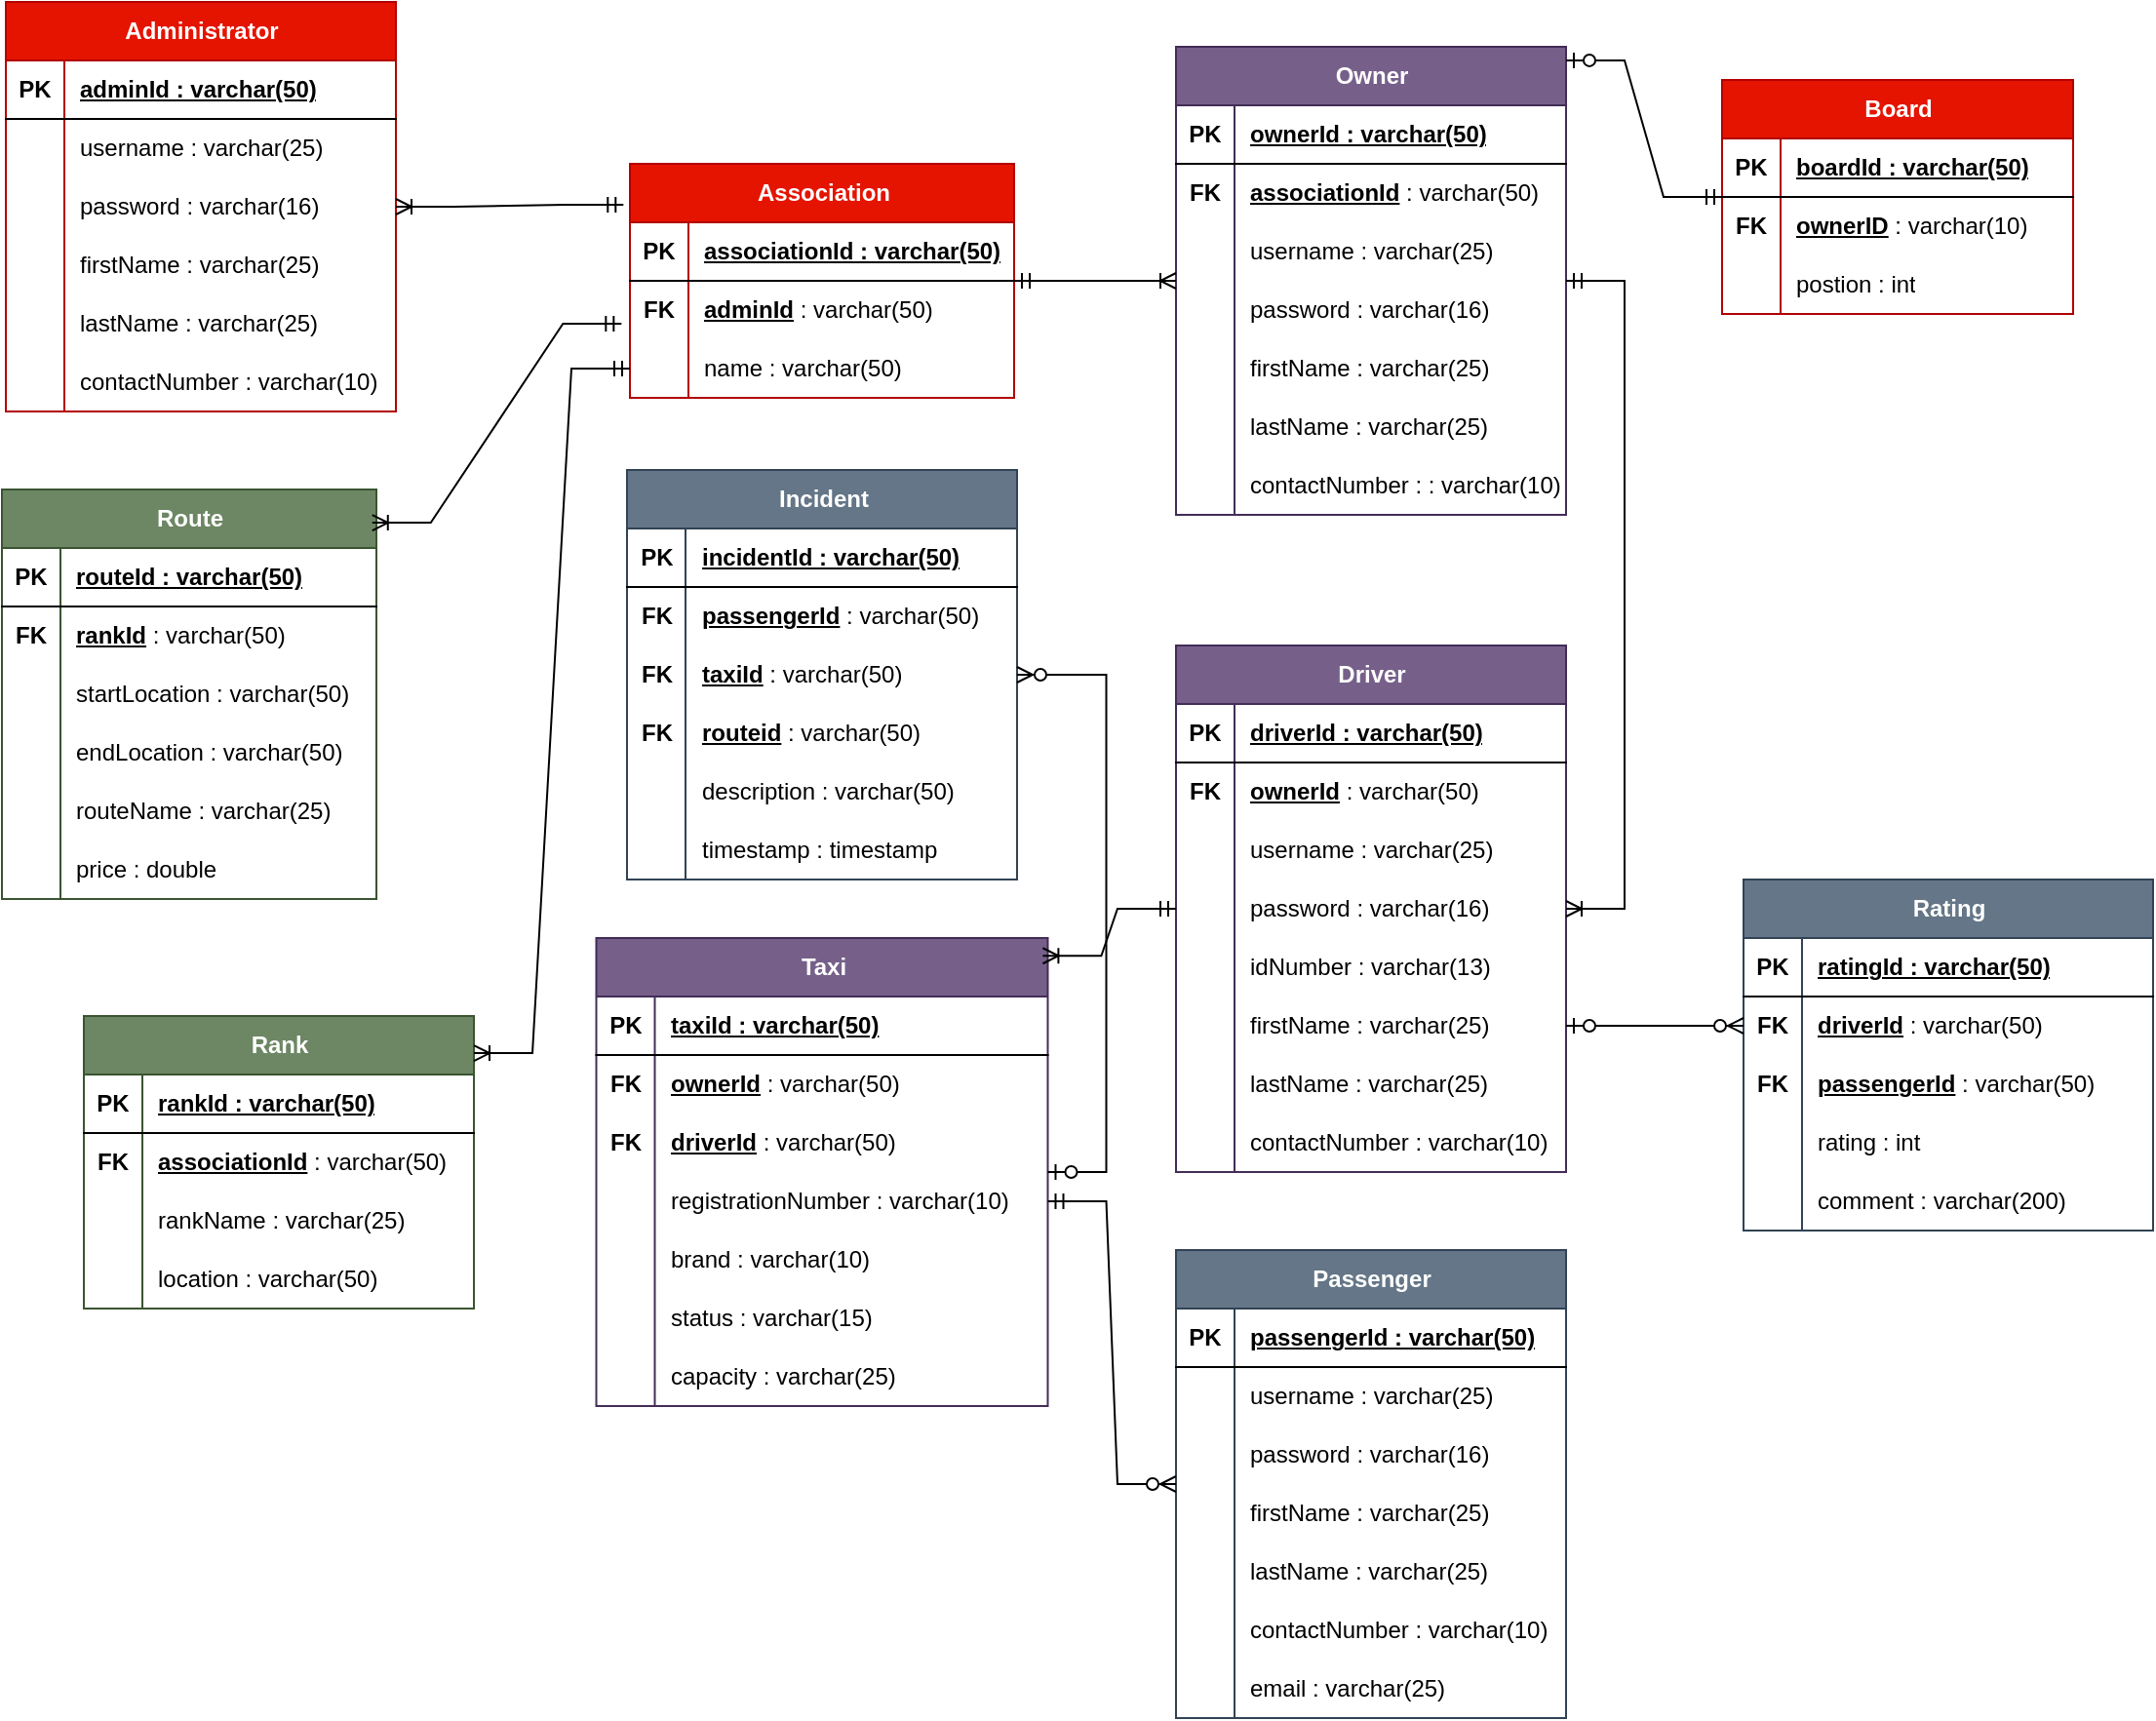 <mxfile>
    <diagram name="Page-1" id="_thETV3PCBS6fMJotgOM">
        <mxGraphModel dx="2332" dy="955" grid="1" gridSize="10" guides="1" tooltips="1" connect="1" arrows="1" fold="1" page="1" pageScale="1" pageWidth="850" pageHeight="1100" math="0" shadow="0">
            <root>
                <mxCell id="0"/>
                <mxCell id="1" parent="0"/>
                <mxCell id="O3pjt0N3V21cAL_o8eEw-5" value="Administrator" style="shape=table;startSize=30;container=1;collapsible=1;childLayout=tableLayout;fixedRows=1;rowLines=0;fontStyle=1;align=center;resizeLast=1;html=1;fillColor=#e51400;strokeColor=#B20000;fontColor=#ffffff;" parent="1" vertex="1">
                    <mxGeometry x="-120" y="40" width="200" height="210" as="geometry"/>
                </mxCell>
                <mxCell id="O3pjt0N3V21cAL_o8eEw-6" value="" style="shape=tableRow;horizontal=0;startSize=0;swimlaneHead=0;swimlaneBody=0;fillColor=none;collapsible=0;dropTarget=0;points=[[0,0.5],[1,0.5]];portConstraint=eastwest;top=0;left=0;right=0;bottom=1;" parent="O3pjt0N3V21cAL_o8eEw-5" vertex="1">
                    <mxGeometry y="30" width="200" height="30" as="geometry"/>
                </mxCell>
                <mxCell id="O3pjt0N3V21cAL_o8eEw-7" value="PK" style="shape=partialRectangle;connectable=0;fillColor=none;top=0;left=0;bottom=0;right=0;fontStyle=1;overflow=hidden;whiteSpace=wrap;html=1;" parent="O3pjt0N3V21cAL_o8eEw-6" vertex="1">
                    <mxGeometry width="30" height="30" as="geometry">
                        <mxRectangle width="30" height="30" as="alternateBounds"/>
                    </mxGeometry>
                </mxCell>
                <mxCell id="O3pjt0N3V21cAL_o8eEw-8" value="adminId : varchar(50)" style="shape=partialRectangle;connectable=0;fillColor=none;top=0;left=0;bottom=0;right=0;align=left;spacingLeft=6;fontStyle=5;overflow=hidden;whiteSpace=wrap;html=1;" parent="O3pjt0N3V21cAL_o8eEw-6" vertex="1">
                    <mxGeometry x="30" width="170" height="30" as="geometry">
                        <mxRectangle width="170" height="30" as="alternateBounds"/>
                    </mxGeometry>
                </mxCell>
                <mxCell id="O3pjt0N3V21cAL_o8eEw-9" value="" style="shape=tableRow;horizontal=0;startSize=0;swimlaneHead=0;swimlaneBody=0;fillColor=none;collapsible=0;dropTarget=0;points=[[0,0.5],[1,0.5]];portConstraint=eastwest;top=0;left=0;right=0;bottom=0;" parent="O3pjt0N3V21cAL_o8eEw-5" vertex="1">
                    <mxGeometry y="60" width="200" height="30" as="geometry"/>
                </mxCell>
                <mxCell id="O3pjt0N3V21cAL_o8eEw-10" value="" style="shape=partialRectangle;connectable=0;fillColor=none;top=0;left=0;bottom=0;right=0;editable=1;overflow=hidden;whiteSpace=wrap;html=1;" parent="O3pjt0N3V21cAL_o8eEw-9" vertex="1">
                    <mxGeometry width="30" height="30" as="geometry">
                        <mxRectangle width="30" height="30" as="alternateBounds"/>
                    </mxGeometry>
                </mxCell>
                <mxCell id="O3pjt0N3V21cAL_o8eEw-11" value="username : varchar(25)" style="shape=partialRectangle;connectable=0;fillColor=none;top=0;left=0;bottom=0;right=0;align=left;spacingLeft=6;overflow=hidden;whiteSpace=wrap;html=1;" parent="O3pjt0N3V21cAL_o8eEw-9" vertex="1">
                    <mxGeometry x="30" width="170" height="30" as="geometry">
                        <mxRectangle width="170" height="30" as="alternateBounds"/>
                    </mxGeometry>
                </mxCell>
                <mxCell id="O3pjt0N3V21cAL_o8eEw-12" value="" style="shape=tableRow;horizontal=0;startSize=0;swimlaneHead=0;swimlaneBody=0;fillColor=none;collapsible=0;dropTarget=0;points=[[0,0.5],[1,0.5]];portConstraint=eastwest;top=0;left=0;right=0;bottom=0;" parent="O3pjt0N3V21cAL_o8eEw-5" vertex="1">
                    <mxGeometry y="90" width="200" height="30" as="geometry"/>
                </mxCell>
                <mxCell id="O3pjt0N3V21cAL_o8eEw-13" value="" style="shape=partialRectangle;connectable=0;fillColor=none;top=0;left=0;bottom=0;right=0;editable=1;overflow=hidden;whiteSpace=wrap;html=1;" parent="O3pjt0N3V21cAL_o8eEw-12" vertex="1">
                    <mxGeometry width="30" height="30" as="geometry">
                        <mxRectangle width="30" height="30" as="alternateBounds"/>
                    </mxGeometry>
                </mxCell>
                <mxCell id="O3pjt0N3V21cAL_o8eEw-14" value="password : varchar(16)" style="shape=partialRectangle;connectable=0;fillColor=none;top=0;left=0;bottom=0;right=0;align=left;spacingLeft=6;overflow=hidden;whiteSpace=wrap;html=1;" parent="O3pjt0N3V21cAL_o8eEw-12" vertex="1">
                    <mxGeometry x="30" width="170" height="30" as="geometry">
                        <mxRectangle width="170" height="30" as="alternateBounds"/>
                    </mxGeometry>
                </mxCell>
                <mxCell id="O3pjt0N3V21cAL_o8eEw-15" value="" style="shape=tableRow;horizontal=0;startSize=0;swimlaneHead=0;swimlaneBody=0;fillColor=none;collapsible=0;dropTarget=0;points=[[0,0.5],[1,0.5]];portConstraint=eastwest;top=0;left=0;right=0;bottom=0;" parent="O3pjt0N3V21cAL_o8eEw-5" vertex="1">
                    <mxGeometry y="120" width="200" height="30" as="geometry"/>
                </mxCell>
                <mxCell id="O3pjt0N3V21cAL_o8eEw-16" value="" style="shape=partialRectangle;connectable=0;fillColor=none;top=0;left=0;bottom=0;right=0;editable=1;overflow=hidden;whiteSpace=wrap;html=1;" parent="O3pjt0N3V21cAL_o8eEw-15" vertex="1">
                    <mxGeometry width="30" height="30" as="geometry">
                        <mxRectangle width="30" height="30" as="alternateBounds"/>
                    </mxGeometry>
                </mxCell>
                <mxCell id="O3pjt0N3V21cAL_o8eEw-17" value="firstName : varchar(25)" style="shape=partialRectangle;connectable=0;fillColor=none;top=0;left=0;bottom=0;right=0;align=left;spacingLeft=6;overflow=hidden;whiteSpace=wrap;html=1;" parent="O3pjt0N3V21cAL_o8eEw-15" vertex="1">
                    <mxGeometry x="30" width="170" height="30" as="geometry">
                        <mxRectangle width="170" height="30" as="alternateBounds"/>
                    </mxGeometry>
                </mxCell>
                <mxCell id="O3pjt0N3V21cAL_o8eEw-18" value="" style="shape=tableRow;horizontal=0;startSize=0;swimlaneHead=0;swimlaneBody=0;fillColor=none;collapsible=0;dropTarget=0;points=[[0,0.5],[1,0.5]];portConstraint=eastwest;top=0;left=0;right=0;bottom=0;" parent="O3pjt0N3V21cAL_o8eEw-5" vertex="1">
                    <mxGeometry y="150" width="200" height="30" as="geometry"/>
                </mxCell>
                <mxCell id="O3pjt0N3V21cAL_o8eEw-19" value="" style="shape=partialRectangle;connectable=0;fillColor=none;top=0;left=0;bottom=0;right=0;editable=1;overflow=hidden;whiteSpace=wrap;html=1;" parent="O3pjt0N3V21cAL_o8eEw-18" vertex="1">
                    <mxGeometry width="30" height="30" as="geometry">
                        <mxRectangle width="30" height="30" as="alternateBounds"/>
                    </mxGeometry>
                </mxCell>
                <mxCell id="O3pjt0N3V21cAL_o8eEw-20" value="lastName : varchar(25)" style="shape=partialRectangle;connectable=0;fillColor=none;top=0;left=0;bottom=0;right=0;align=left;spacingLeft=6;overflow=hidden;whiteSpace=wrap;html=1;" parent="O3pjt0N3V21cAL_o8eEw-18" vertex="1">
                    <mxGeometry x="30" width="170" height="30" as="geometry">
                        <mxRectangle width="170" height="30" as="alternateBounds"/>
                    </mxGeometry>
                </mxCell>
                <mxCell id="O3pjt0N3V21cAL_o8eEw-21" value="" style="shape=tableRow;horizontal=0;startSize=0;swimlaneHead=0;swimlaneBody=0;fillColor=none;collapsible=0;dropTarget=0;points=[[0,0.5],[1,0.5]];portConstraint=eastwest;top=0;left=0;right=0;bottom=0;" parent="O3pjt0N3V21cAL_o8eEw-5" vertex="1">
                    <mxGeometry y="180" width="200" height="30" as="geometry"/>
                </mxCell>
                <mxCell id="O3pjt0N3V21cAL_o8eEw-22" value="" style="shape=partialRectangle;connectable=0;fillColor=none;top=0;left=0;bottom=0;right=0;editable=1;overflow=hidden;whiteSpace=wrap;html=1;" parent="O3pjt0N3V21cAL_o8eEw-21" vertex="1">
                    <mxGeometry width="30" height="30" as="geometry">
                        <mxRectangle width="30" height="30" as="alternateBounds"/>
                    </mxGeometry>
                </mxCell>
                <mxCell id="O3pjt0N3V21cAL_o8eEw-23" value="contactNumber : varchar(10)" style="shape=partialRectangle;connectable=0;fillColor=none;top=0;left=0;bottom=0;right=0;align=left;spacingLeft=6;overflow=hidden;whiteSpace=wrap;html=1;" parent="O3pjt0N3V21cAL_o8eEw-21" vertex="1">
                    <mxGeometry x="30" width="170" height="30" as="geometry">
                        <mxRectangle width="170" height="30" as="alternateBounds"/>
                    </mxGeometry>
                </mxCell>
                <mxCell id="O3pjt0N3V21cAL_o8eEw-24" value="Association" style="shape=table;startSize=30;container=1;collapsible=1;childLayout=tableLayout;fixedRows=1;rowLines=0;fontStyle=1;align=center;resizeLast=1;html=1;fillColor=#e51400;fontColor=#ffffff;strokeColor=#B20000;" parent="1" vertex="1">
                    <mxGeometry x="200" y="123" width="197" height="120" as="geometry"/>
                </mxCell>
                <mxCell id="O3pjt0N3V21cAL_o8eEw-25" value="" style="shape=tableRow;horizontal=0;startSize=0;swimlaneHead=0;swimlaneBody=0;fillColor=none;collapsible=0;dropTarget=0;points=[[0,0.5],[1,0.5]];portConstraint=eastwest;top=0;left=0;right=0;bottom=1;" parent="O3pjt0N3V21cAL_o8eEw-24" vertex="1">
                    <mxGeometry y="30" width="197" height="30" as="geometry"/>
                </mxCell>
                <mxCell id="O3pjt0N3V21cAL_o8eEw-26" value="PK" style="shape=partialRectangle;connectable=0;fillColor=none;top=0;left=0;bottom=0;right=0;fontStyle=1;overflow=hidden;whiteSpace=wrap;html=1;" parent="O3pjt0N3V21cAL_o8eEw-25" vertex="1">
                    <mxGeometry width="30" height="30" as="geometry">
                        <mxRectangle width="30" height="30" as="alternateBounds"/>
                    </mxGeometry>
                </mxCell>
                <mxCell id="O3pjt0N3V21cAL_o8eEw-27" value="associationId : varchar(50)" style="shape=partialRectangle;connectable=0;fillColor=none;top=0;left=0;bottom=0;right=0;align=left;spacingLeft=6;fontStyle=5;overflow=hidden;whiteSpace=wrap;html=1;" parent="O3pjt0N3V21cAL_o8eEw-25" vertex="1">
                    <mxGeometry x="30" width="167" height="30" as="geometry">
                        <mxRectangle width="167" height="30" as="alternateBounds"/>
                    </mxGeometry>
                </mxCell>
                <mxCell id="O3pjt0N3V21cAL_o8eEw-31" value="" style="shape=tableRow;horizontal=0;startSize=0;swimlaneHead=0;swimlaneBody=0;fillColor=none;collapsible=0;dropTarget=0;points=[[0,0.5],[1,0.5]];portConstraint=eastwest;top=0;left=0;right=0;bottom=0;" parent="O3pjt0N3V21cAL_o8eEw-24" vertex="1">
                    <mxGeometry y="60" width="197" height="30" as="geometry"/>
                </mxCell>
                <mxCell id="O3pjt0N3V21cAL_o8eEw-32" value="&lt;b&gt;FK&lt;/b&gt;" style="shape=partialRectangle;connectable=0;fillColor=none;top=0;left=0;bottom=0;right=0;editable=1;overflow=hidden;whiteSpace=wrap;html=1;" parent="O3pjt0N3V21cAL_o8eEw-31" vertex="1">
                    <mxGeometry width="30" height="30" as="geometry">
                        <mxRectangle width="30" height="30" as="alternateBounds"/>
                    </mxGeometry>
                </mxCell>
                <mxCell id="O3pjt0N3V21cAL_o8eEw-33" value="&lt;b&gt;&lt;u&gt;adminId&lt;/u&gt;&lt;/b&gt; : varchar(50)" style="shape=partialRectangle;connectable=0;fillColor=none;top=0;left=0;bottom=0;right=0;align=left;spacingLeft=6;overflow=hidden;whiteSpace=wrap;html=1;" parent="O3pjt0N3V21cAL_o8eEw-31" vertex="1">
                    <mxGeometry x="30" width="167" height="30" as="geometry">
                        <mxRectangle width="167" height="30" as="alternateBounds"/>
                    </mxGeometry>
                </mxCell>
                <mxCell id="O3pjt0N3V21cAL_o8eEw-28" value="" style="shape=tableRow;horizontal=0;startSize=0;swimlaneHead=0;swimlaneBody=0;fillColor=none;collapsible=0;dropTarget=0;points=[[0,0.5],[1,0.5]];portConstraint=eastwest;top=0;left=0;right=0;bottom=0;" parent="O3pjt0N3V21cAL_o8eEw-24" vertex="1">
                    <mxGeometry y="90" width="197" height="30" as="geometry"/>
                </mxCell>
                <mxCell id="O3pjt0N3V21cAL_o8eEw-29" value="" style="shape=partialRectangle;connectable=0;fillColor=none;top=0;left=0;bottom=0;right=0;editable=1;overflow=hidden;whiteSpace=wrap;html=1;" parent="O3pjt0N3V21cAL_o8eEw-28" vertex="1">
                    <mxGeometry width="30" height="30" as="geometry">
                        <mxRectangle width="30" height="30" as="alternateBounds"/>
                    </mxGeometry>
                </mxCell>
                <mxCell id="O3pjt0N3V21cAL_o8eEw-30" value="name : varchar(50)" style="shape=partialRectangle;connectable=0;fillColor=none;top=0;left=0;bottom=0;right=0;align=left;spacingLeft=6;overflow=hidden;whiteSpace=wrap;html=1;" parent="O3pjt0N3V21cAL_o8eEw-28" vertex="1">
                    <mxGeometry x="30" width="167" height="30" as="geometry">
                        <mxRectangle width="167" height="30" as="alternateBounds"/>
                    </mxGeometry>
                </mxCell>
                <mxCell id="O3pjt0N3V21cAL_o8eEw-50" value="Owner" style="shape=table;startSize=30;container=1;collapsible=1;childLayout=tableLayout;fixedRows=1;rowLines=0;fontStyle=1;align=center;resizeLast=1;html=1;fillColor=#76608a;fontColor=#ffffff;strokeColor=#432D57;" parent="1" vertex="1">
                    <mxGeometry x="480" y="63" width="200" height="240" as="geometry"/>
                </mxCell>
                <mxCell id="O3pjt0N3V21cAL_o8eEw-51" value="" style="shape=tableRow;horizontal=0;startSize=0;swimlaneHead=0;swimlaneBody=0;fillColor=none;collapsible=0;dropTarget=0;points=[[0,0.5],[1,0.5]];portConstraint=eastwest;top=0;left=0;right=0;bottom=1;" parent="O3pjt0N3V21cAL_o8eEw-50" vertex="1">
                    <mxGeometry y="30" width="200" height="30" as="geometry"/>
                </mxCell>
                <mxCell id="O3pjt0N3V21cAL_o8eEw-52" value="PK" style="shape=partialRectangle;connectable=0;fillColor=none;top=0;left=0;bottom=0;right=0;fontStyle=1;overflow=hidden;whiteSpace=wrap;html=1;" parent="O3pjt0N3V21cAL_o8eEw-51" vertex="1">
                    <mxGeometry width="30" height="30" as="geometry">
                        <mxRectangle width="30" height="30" as="alternateBounds"/>
                    </mxGeometry>
                </mxCell>
                <mxCell id="O3pjt0N3V21cAL_o8eEw-53" value="ownerId : varchar(50)" style="shape=partialRectangle;connectable=0;fillColor=none;top=0;left=0;bottom=0;right=0;align=left;spacingLeft=6;fontStyle=5;overflow=hidden;whiteSpace=wrap;html=1;" parent="O3pjt0N3V21cAL_o8eEw-51" vertex="1">
                    <mxGeometry x="30" width="170" height="30" as="geometry">
                        <mxRectangle width="170" height="30" as="alternateBounds"/>
                    </mxGeometry>
                </mxCell>
                <mxCell id="O3pjt0N3V21cAL_o8eEw-65" value="" style="shape=tableRow;horizontal=0;startSize=0;swimlaneHead=0;swimlaneBody=0;fillColor=none;collapsible=0;dropTarget=0;points=[[0,0.5],[1,0.5]];portConstraint=eastwest;top=0;left=0;right=0;bottom=0;" parent="O3pjt0N3V21cAL_o8eEw-50" vertex="1">
                    <mxGeometry y="60" width="200" height="30" as="geometry"/>
                </mxCell>
                <mxCell id="O3pjt0N3V21cAL_o8eEw-66" value="&lt;b&gt;FK&lt;/b&gt;" style="shape=partialRectangle;connectable=0;fillColor=none;top=0;left=0;bottom=0;right=0;editable=1;overflow=hidden;whiteSpace=wrap;html=1;" parent="O3pjt0N3V21cAL_o8eEw-65" vertex="1">
                    <mxGeometry width="30" height="30" as="geometry">
                        <mxRectangle width="30" height="30" as="alternateBounds"/>
                    </mxGeometry>
                </mxCell>
                <mxCell id="O3pjt0N3V21cAL_o8eEw-67" value="&lt;b&gt;&lt;u&gt;associationId&lt;/u&gt;&lt;/b&gt; : varchar(50)" style="shape=partialRectangle;connectable=0;fillColor=none;top=0;left=0;bottom=0;right=0;align=left;spacingLeft=6;overflow=hidden;whiteSpace=wrap;html=1;" parent="O3pjt0N3V21cAL_o8eEw-65" vertex="1">
                    <mxGeometry x="30" width="170" height="30" as="geometry">
                        <mxRectangle width="170" height="30" as="alternateBounds"/>
                    </mxGeometry>
                </mxCell>
                <mxCell id="O3pjt0N3V21cAL_o8eEw-68" value="" style="shape=tableRow;horizontal=0;startSize=0;swimlaneHead=0;swimlaneBody=0;fillColor=none;collapsible=0;dropTarget=0;points=[[0,0.5],[1,0.5]];portConstraint=eastwest;top=0;left=0;right=0;bottom=0;" parent="O3pjt0N3V21cAL_o8eEw-50" vertex="1">
                    <mxGeometry y="90" width="200" height="30" as="geometry"/>
                </mxCell>
                <mxCell id="O3pjt0N3V21cAL_o8eEw-69" value="" style="shape=partialRectangle;connectable=0;fillColor=none;top=0;left=0;bottom=0;right=0;editable=1;overflow=hidden;whiteSpace=wrap;html=1;" parent="O3pjt0N3V21cAL_o8eEw-68" vertex="1">
                    <mxGeometry width="30" height="30" as="geometry">
                        <mxRectangle width="30" height="30" as="alternateBounds"/>
                    </mxGeometry>
                </mxCell>
                <mxCell id="O3pjt0N3V21cAL_o8eEw-70" value="username : varchar(25)" style="shape=partialRectangle;connectable=0;fillColor=none;top=0;left=0;bottom=0;right=0;align=left;spacingLeft=6;overflow=hidden;whiteSpace=wrap;html=1;" parent="O3pjt0N3V21cAL_o8eEw-68" vertex="1">
                    <mxGeometry x="30" width="170" height="30" as="geometry">
                        <mxRectangle width="170" height="30" as="alternateBounds"/>
                    </mxGeometry>
                </mxCell>
                <mxCell id="O3pjt0N3V21cAL_o8eEw-71" value="" style="shape=tableRow;horizontal=0;startSize=0;swimlaneHead=0;swimlaneBody=0;fillColor=none;collapsible=0;dropTarget=0;points=[[0,0.5],[1,0.5]];portConstraint=eastwest;top=0;left=0;right=0;bottom=0;" parent="O3pjt0N3V21cAL_o8eEw-50" vertex="1">
                    <mxGeometry y="120" width="200" height="30" as="geometry"/>
                </mxCell>
                <mxCell id="O3pjt0N3V21cAL_o8eEw-72" value="" style="shape=partialRectangle;connectable=0;fillColor=none;top=0;left=0;bottom=0;right=0;editable=1;overflow=hidden;whiteSpace=wrap;html=1;" parent="O3pjt0N3V21cAL_o8eEw-71" vertex="1">
                    <mxGeometry width="30" height="30" as="geometry">
                        <mxRectangle width="30" height="30" as="alternateBounds"/>
                    </mxGeometry>
                </mxCell>
                <mxCell id="O3pjt0N3V21cAL_o8eEw-73" value="password : varchar(16)" style="shape=partialRectangle;connectable=0;fillColor=none;top=0;left=0;bottom=0;right=0;align=left;spacingLeft=6;overflow=hidden;whiteSpace=wrap;html=1;" parent="O3pjt0N3V21cAL_o8eEw-71" vertex="1">
                    <mxGeometry x="30" width="170" height="30" as="geometry">
                        <mxRectangle width="170" height="30" as="alternateBounds"/>
                    </mxGeometry>
                </mxCell>
                <mxCell id="O3pjt0N3V21cAL_o8eEw-54" value="" style="shape=tableRow;horizontal=0;startSize=0;swimlaneHead=0;swimlaneBody=0;fillColor=none;collapsible=0;dropTarget=0;points=[[0,0.5],[1,0.5]];portConstraint=eastwest;top=0;left=0;right=0;bottom=0;" parent="O3pjt0N3V21cAL_o8eEw-50" vertex="1">
                    <mxGeometry y="150" width="200" height="30" as="geometry"/>
                </mxCell>
                <mxCell id="O3pjt0N3V21cAL_o8eEw-55" value="" style="shape=partialRectangle;connectable=0;fillColor=none;top=0;left=0;bottom=0;right=0;editable=1;overflow=hidden;whiteSpace=wrap;html=1;" parent="O3pjt0N3V21cAL_o8eEw-54" vertex="1">
                    <mxGeometry width="30" height="30" as="geometry">
                        <mxRectangle width="30" height="30" as="alternateBounds"/>
                    </mxGeometry>
                </mxCell>
                <mxCell id="O3pjt0N3V21cAL_o8eEw-56" value="firstName : varchar(25)" style="shape=partialRectangle;connectable=0;fillColor=none;top=0;left=0;bottom=0;right=0;align=left;spacingLeft=6;overflow=hidden;whiteSpace=wrap;html=1;" parent="O3pjt0N3V21cAL_o8eEw-54" vertex="1">
                    <mxGeometry x="30" width="170" height="30" as="geometry">
                        <mxRectangle width="170" height="30" as="alternateBounds"/>
                    </mxGeometry>
                </mxCell>
                <mxCell id="O3pjt0N3V21cAL_o8eEw-57" value="" style="shape=tableRow;horizontal=0;startSize=0;swimlaneHead=0;swimlaneBody=0;fillColor=none;collapsible=0;dropTarget=0;points=[[0,0.5],[1,0.5]];portConstraint=eastwest;top=0;left=0;right=0;bottom=0;" parent="O3pjt0N3V21cAL_o8eEw-50" vertex="1">
                    <mxGeometry y="180" width="200" height="30" as="geometry"/>
                </mxCell>
                <mxCell id="O3pjt0N3V21cAL_o8eEw-58" value="" style="shape=partialRectangle;connectable=0;fillColor=none;top=0;left=0;bottom=0;right=0;editable=1;overflow=hidden;whiteSpace=wrap;html=1;" parent="O3pjt0N3V21cAL_o8eEw-57" vertex="1">
                    <mxGeometry width="30" height="30" as="geometry">
                        <mxRectangle width="30" height="30" as="alternateBounds"/>
                    </mxGeometry>
                </mxCell>
                <mxCell id="O3pjt0N3V21cAL_o8eEw-59" value="lastName : varchar(25)" style="shape=partialRectangle;connectable=0;fillColor=none;top=0;left=0;bottom=0;right=0;align=left;spacingLeft=6;overflow=hidden;whiteSpace=wrap;html=1;" parent="O3pjt0N3V21cAL_o8eEw-57" vertex="1">
                    <mxGeometry x="30" width="170" height="30" as="geometry">
                        <mxRectangle width="170" height="30" as="alternateBounds"/>
                    </mxGeometry>
                </mxCell>
                <mxCell id="O3pjt0N3V21cAL_o8eEw-60" value="" style="shape=tableRow;horizontal=0;startSize=0;swimlaneHead=0;swimlaneBody=0;fillColor=none;collapsible=0;dropTarget=0;points=[[0,0.5],[1,0.5]];portConstraint=eastwest;top=0;left=0;right=0;bottom=0;" parent="O3pjt0N3V21cAL_o8eEw-50" vertex="1">
                    <mxGeometry y="210" width="200" height="30" as="geometry"/>
                </mxCell>
                <mxCell id="O3pjt0N3V21cAL_o8eEw-61" value="" style="shape=partialRectangle;connectable=0;fillColor=none;top=0;left=0;bottom=0;right=0;editable=1;overflow=hidden;whiteSpace=wrap;html=1;" parent="O3pjt0N3V21cAL_o8eEw-60" vertex="1">
                    <mxGeometry width="30" height="30" as="geometry">
                        <mxRectangle width="30" height="30" as="alternateBounds"/>
                    </mxGeometry>
                </mxCell>
                <mxCell id="O3pjt0N3V21cAL_o8eEw-62" value="contactNumber : : varchar(10)" style="shape=partialRectangle;connectable=0;fillColor=none;top=0;left=0;bottom=0;right=0;align=left;spacingLeft=6;overflow=hidden;whiteSpace=wrap;html=1;" parent="O3pjt0N3V21cAL_o8eEw-60" vertex="1">
                    <mxGeometry x="30" width="170" height="30" as="geometry">
                        <mxRectangle width="170" height="30" as="alternateBounds"/>
                    </mxGeometry>
                </mxCell>
                <mxCell id="O3pjt0N3V21cAL_o8eEw-74" value="" style="edgeStyle=entityRelationEdgeStyle;fontSize=12;html=1;endArrow=ERoneToMany;startArrow=ERmandOne;rounded=0;exitX=-0.017;exitY=0.175;exitDx=0;exitDy=0;exitPerimeter=0;" parent="1" source="O3pjt0N3V21cAL_o8eEw-24" target="O3pjt0N3V21cAL_o8eEw-5" edge="1">
                    <mxGeometry width="100" height="100" relative="1" as="geometry">
                        <mxPoint x="370" y="310" as="sourcePoint"/>
                        <mxPoint x="470" y="210" as="targetPoint"/>
                    </mxGeometry>
                </mxCell>
                <mxCell id="O3pjt0N3V21cAL_o8eEw-75" value="" style="edgeStyle=entityRelationEdgeStyle;fontSize=12;html=1;endArrow=ERoneToMany;startArrow=ERmandOne;rounded=0;" parent="1" source="O3pjt0N3V21cAL_o8eEw-24" target="O3pjt0N3V21cAL_o8eEw-50" edge="1">
                    <mxGeometry width="100" height="100" relative="1" as="geometry">
                        <mxPoint x="280" y="250" as="sourcePoint"/>
                        <mxPoint x="230" y="410" as="targetPoint"/>
                        <Array as="points">
                            <mxPoint x="390" y="250"/>
                            <mxPoint x="400" y="250"/>
                        </Array>
                    </mxGeometry>
                </mxCell>
                <mxCell id="O3pjt0N3V21cAL_o8eEw-76" value="Driver" style="shape=table;startSize=30;container=1;collapsible=1;childLayout=tableLayout;fixedRows=1;rowLines=0;fontStyle=1;align=center;resizeLast=1;html=1;fillColor=#76608a;fontColor=#ffffff;strokeColor=#432D57;" parent="1" vertex="1">
                    <mxGeometry x="480" y="370" width="200" height="270" as="geometry"/>
                </mxCell>
                <mxCell id="O3pjt0N3V21cAL_o8eEw-77" value="" style="shape=tableRow;horizontal=0;startSize=0;swimlaneHead=0;swimlaneBody=0;fillColor=none;collapsible=0;dropTarget=0;points=[[0,0.5],[1,0.5]];portConstraint=eastwest;top=0;left=0;right=0;bottom=1;" parent="O3pjt0N3V21cAL_o8eEw-76" vertex="1">
                    <mxGeometry y="30" width="200" height="30" as="geometry"/>
                </mxCell>
                <mxCell id="O3pjt0N3V21cAL_o8eEw-78" value="PK" style="shape=partialRectangle;connectable=0;fillColor=none;top=0;left=0;bottom=0;right=0;fontStyle=1;overflow=hidden;whiteSpace=wrap;html=1;" parent="O3pjt0N3V21cAL_o8eEw-77" vertex="1">
                    <mxGeometry width="30" height="30" as="geometry">
                        <mxRectangle width="30" height="30" as="alternateBounds"/>
                    </mxGeometry>
                </mxCell>
                <mxCell id="O3pjt0N3V21cAL_o8eEw-79" value="driverId : varchar(50)" style="shape=partialRectangle;connectable=0;fillColor=none;top=0;left=0;bottom=0;right=0;align=left;spacingLeft=6;fontStyle=5;overflow=hidden;whiteSpace=wrap;html=1;" parent="O3pjt0N3V21cAL_o8eEw-77" vertex="1">
                    <mxGeometry x="30" width="170" height="30" as="geometry">
                        <mxRectangle width="170" height="30" as="alternateBounds"/>
                    </mxGeometry>
                </mxCell>
                <mxCell id="O3pjt0N3V21cAL_o8eEw-80" value="" style="shape=tableRow;horizontal=0;startSize=0;swimlaneHead=0;swimlaneBody=0;fillColor=none;collapsible=0;dropTarget=0;points=[[0,0.5],[1,0.5]];portConstraint=eastwest;top=0;left=0;right=0;bottom=0;" parent="O3pjt0N3V21cAL_o8eEw-76" vertex="1">
                    <mxGeometry y="60" width="200" height="30" as="geometry"/>
                </mxCell>
                <mxCell id="O3pjt0N3V21cAL_o8eEw-81" value="&lt;b&gt;FK&lt;/b&gt;" style="shape=partialRectangle;connectable=0;fillColor=none;top=0;left=0;bottom=0;right=0;editable=1;overflow=hidden;whiteSpace=wrap;html=1;" parent="O3pjt0N3V21cAL_o8eEw-80" vertex="1">
                    <mxGeometry width="30" height="30" as="geometry">
                        <mxRectangle width="30" height="30" as="alternateBounds"/>
                    </mxGeometry>
                </mxCell>
                <mxCell id="O3pjt0N3V21cAL_o8eEw-82" value="&lt;b&gt;&lt;u&gt;ownerId&lt;/u&gt;&lt;/b&gt; : varchar(50)" style="shape=partialRectangle;connectable=0;fillColor=none;top=0;left=0;bottom=0;right=0;align=left;spacingLeft=6;overflow=hidden;whiteSpace=wrap;html=1;" parent="O3pjt0N3V21cAL_o8eEw-80" vertex="1">
                    <mxGeometry x="30" width="170" height="30" as="geometry">
                        <mxRectangle width="170" height="30" as="alternateBounds"/>
                    </mxGeometry>
                </mxCell>
                <mxCell id="O3pjt0N3V21cAL_o8eEw-95" value="" style="shape=tableRow;horizontal=0;startSize=0;swimlaneHead=0;swimlaneBody=0;fillColor=none;collapsible=0;dropTarget=0;points=[[0,0.5],[1,0.5]];portConstraint=eastwest;top=0;left=0;right=0;bottom=0;" parent="O3pjt0N3V21cAL_o8eEw-76" vertex="1">
                    <mxGeometry y="90" width="200" height="30" as="geometry"/>
                </mxCell>
                <mxCell id="O3pjt0N3V21cAL_o8eEw-96" value="" style="shape=partialRectangle;connectable=0;fillColor=none;top=0;left=0;bottom=0;right=0;editable=1;overflow=hidden;whiteSpace=wrap;html=1;" parent="O3pjt0N3V21cAL_o8eEw-95" vertex="1">
                    <mxGeometry width="30" height="30" as="geometry">
                        <mxRectangle width="30" height="30" as="alternateBounds"/>
                    </mxGeometry>
                </mxCell>
                <mxCell id="O3pjt0N3V21cAL_o8eEw-97" value="username : varchar(25)" style="shape=partialRectangle;connectable=0;fillColor=none;top=0;left=0;bottom=0;right=0;align=left;spacingLeft=6;overflow=hidden;whiteSpace=wrap;html=1;" parent="O3pjt0N3V21cAL_o8eEw-95" vertex="1">
                    <mxGeometry x="30" width="170" height="30" as="geometry">
                        <mxRectangle width="170" height="30" as="alternateBounds"/>
                    </mxGeometry>
                </mxCell>
                <mxCell id="O3pjt0N3V21cAL_o8eEw-98" value="" style="shape=tableRow;horizontal=0;startSize=0;swimlaneHead=0;swimlaneBody=0;fillColor=none;collapsible=0;dropTarget=0;points=[[0,0.5],[1,0.5]];portConstraint=eastwest;top=0;left=0;right=0;bottom=0;" parent="O3pjt0N3V21cAL_o8eEw-76" vertex="1">
                    <mxGeometry y="120" width="200" height="30" as="geometry"/>
                </mxCell>
                <mxCell id="O3pjt0N3V21cAL_o8eEw-99" value="" style="shape=partialRectangle;connectable=0;fillColor=none;top=0;left=0;bottom=0;right=0;editable=1;overflow=hidden;whiteSpace=wrap;html=1;" parent="O3pjt0N3V21cAL_o8eEw-98" vertex="1">
                    <mxGeometry width="30" height="30" as="geometry">
                        <mxRectangle width="30" height="30" as="alternateBounds"/>
                    </mxGeometry>
                </mxCell>
                <mxCell id="O3pjt0N3V21cAL_o8eEw-100" value="password : varchar(16)" style="shape=partialRectangle;connectable=0;fillColor=none;top=0;left=0;bottom=0;right=0;align=left;spacingLeft=6;overflow=hidden;whiteSpace=wrap;html=1;" parent="O3pjt0N3V21cAL_o8eEw-98" vertex="1">
                    <mxGeometry x="30" width="170" height="30" as="geometry">
                        <mxRectangle width="170" height="30" as="alternateBounds"/>
                    </mxGeometry>
                </mxCell>
                <mxCell id="O3pjt0N3V21cAL_o8eEw-92" value="" style="shape=tableRow;horizontal=0;startSize=0;swimlaneHead=0;swimlaneBody=0;fillColor=none;collapsible=0;dropTarget=0;points=[[0,0.5],[1,0.5]];portConstraint=eastwest;top=0;left=0;right=0;bottom=0;" parent="O3pjt0N3V21cAL_o8eEw-76" vertex="1">
                    <mxGeometry y="150" width="200" height="30" as="geometry"/>
                </mxCell>
                <mxCell id="O3pjt0N3V21cAL_o8eEw-93" value="" style="shape=partialRectangle;connectable=0;fillColor=none;top=0;left=0;bottom=0;right=0;editable=1;overflow=hidden;whiteSpace=wrap;html=1;" parent="O3pjt0N3V21cAL_o8eEw-92" vertex="1">
                    <mxGeometry width="30" height="30" as="geometry">
                        <mxRectangle width="30" height="30" as="alternateBounds"/>
                    </mxGeometry>
                </mxCell>
                <mxCell id="O3pjt0N3V21cAL_o8eEw-94" value="idNumber : varchar(13)" style="shape=partialRectangle;connectable=0;fillColor=none;top=0;left=0;bottom=0;right=0;align=left;spacingLeft=6;overflow=hidden;whiteSpace=wrap;html=1;" parent="O3pjt0N3V21cAL_o8eEw-92" vertex="1">
                    <mxGeometry x="30" width="170" height="30" as="geometry">
                        <mxRectangle width="170" height="30" as="alternateBounds"/>
                    </mxGeometry>
                </mxCell>
                <mxCell id="O3pjt0N3V21cAL_o8eEw-83" value="" style="shape=tableRow;horizontal=0;startSize=0;swimlaneHead=0;swimlaneBody=0;fillColor=none;collapsible=0;dropTarget=0;points=[[0,0.5],[1,0.5]];portConstraint=eastwest;top=0;left=0;right=0;bottom=0;" parent="O3pjt0N3V21cAL_o8eEw-76" vertex="1">
                    <mxGeometry y="180" width="200" height="30" as="geometry"/>
                </mxCell>
                <mxCell id="O3pjt0N3V21cAL_o8eEw-84" value="" style="shape=partialRectangle;connectable=0;fillColor=none;top=0;left=0;bottom=0;right=0;editable=1;overflow=hidden;whiteSpace=wrap;html=1;" parent="O3pjt0N3V21cAL_o8eEw-83" vertex="1">
                    <mxGeometry width="30" height="30" as="geometry">
                        <mxRectangle width="30" height="30" as="alternateBounds"/>
                    </mxGeometry>
                </mxCell>
                <mxCell id="O3pjt0N3V21cAL_o8eEw-85" value="firstName : varchar(25)" style="shape=partialRectangle;connectable=0;fillColor=none;top=0;left=0;bottom=0;right=0;align=left;spacingLeft=6;overflow=hidden;whiteSpace=wrap;html=1;" parent="O3pjt0N3V21cAL_o8eEw-83" vertex="1">
                    <mxGeometry x="30" width="170" height="30" as="geometry">
                        <mxRectangle width="170" height="30" as="alternateBounds"/>
                    </mxGeometry>
                </mxCell>
                <mxCell id="O3pjt0N3V21cAL_o8eEw-86" value="" style="shape=tableRow;horizontal=0;startSize=0;swimlaneHead=0;swimlaneBody=0;fillColor=none;collapsible=0;dropTarget=0;points=[[0,0.5],[1,0.5]];portConstraint=eastwest;top=0;left=0;right=0;bottom=0;" parent="O3pjt0N3V21cAL_o8eEw-76" vertex="1">
                    <mxGeometry y="210" width="200" height="30" as="geometry"/>
                </mxCell>
                <mxCell id="O3pjt0N3V21cAL_o8eEw-87" value="" style="shape=partialRectangle;connectable=0;fillColor=none;top=0;left=0;bottom=0;right=0;editable=1;overflow=hidden;whiteSpace=wrap;html=1;" parent="O3pjt0N3V21cAL_o8eEw-86" vertex="1">
                    <mxGeometry width="30" height="30" as="geometry">
                        <mxRectangle width="30" height="30" as="alternateBounds"/>
                    </mxGeometry>
                </mxCell>
                <mxCell id="O3pjt0N3V21cAL_o8eEw-88" value="lastName : varchar(25)" style="shape=partialRectangle;connectable=0;fillColor=none;top=0;left=0;bottom=0;right=0;align=left;spacingLeft=6;overflow=hidden;whiteSpace=wrap;html=1;" parent="O3pjt0N3V21cAL_o8eEw-86" vertex="1">
                    <mxGeometry x="30" width="170" height="30" as="geometry">
                        <mxRectangle width="170" height="30" as="alternateBounds"/>
                    </mxGeometry>
                </mxCell>
                <mxCell id="O3pjt0N3V21cAL_o8eEw-89" value="" style="shape=tableRow;horizontal=0;startSize=0;swimlaneHead=0;swimlaneBody=0;fillColor=none;collapsible=0;dropTarget=0;points=[[0,0.5],[1,0.5]];portConstraint=eastwest;top=0;left=0;right=0;bottom=0;" parent="O3pjt0N3V21cAL_o8eEw-76" vertex="1">
                    <mxGeometry y="240" width="200" height="30" as="geometry"/>
                </mxCell>
                <mxCell id="O3pjt0N3V21cAL_o8eEw-90" value="" style="shape=partialRectangle;connectable=0;fillColor=none;top=0;left=0;bottom=0;right=0;editable=1;overflow=hidden;whiteSpace=wrap;html=1;" parent="O3pjt0N3V21cAL_o8eEw-89" vertex="1">
                    <mxGeometry width="30" height="30" as="geometry">
                        <mxRectangle width="30" height="30" as="alternateBounds"/>
                    </mxGeometry>
                </mxCell>
                <mxCell id="O3pjt0N3V21cAL_o8eEw-91" value="contactNumber : varchar(10)" style="shape=partialRectangle;connectable=0;fillColor=none;top=0;left=0;bottom=0;right=0;align=left;spacingLeft=6;overflow=hidden;whiteSpace=wrap;html=1;" parent="O3pjt0N3V21cAL_o8eEw-89" vertex="1">
                    <mxGeometry x="30" width="170" height="30" as="geometry">
                        <mxRectangle width="170" height="30" as="alternateBounds"/>
                    </mxGeometry>
                </mxCell>
                <mxCell id="O3pjt0N3V21cAL_o8eEw-101" value="" style="edgeStyle=entityRelationEdgeStyle;fontSize=12;html=1;endArrow=ERoneToMany;startArrow=ERmandOne;rounded=0;" parent="1" source="O3pjt0N3V21cAL_o8eEw-50" target="O3pjt0N3V21cAL_o8eEw-76" edge="1">
                    <mxGeometry width="100" height="100" relative="1" as="geometry">
                        <mxPoint x="370" y="310" as="sourcePoint"/>
                        <mxPoint x="470" y="210" as="targetPoint"/>
                    </mxGeometry>
                </mxCell>
                <mxCell id="O3pjt0N3V21cAL_o8eEw-102" value="Taxi" style="shape=table;startSize=30;container=1;collapsible=1;childLayout=tableLayout;fixedRows=1;rowLines=0;fontStyle=1;align=center;resizeLast=1;html=1;fillColor=#76608a;fontColor=#ffffff;strokeColor=#432D57;" parent="1" vertex="1">
                    <mxGeometry x="182.75" y="520" width="231.5" height="240" as="geometry"/>
                </mxCell>
                <mxCell id="O3pjt0N3V21cAL_o8eEw-103" value="" style="shape=tableRow;horizontal=0;startSize=0;swimlaneHead=0;swimlaneBody=0;fillColor=none;collapsible=0;dropTarget=0;points=[[0,0.5],[1,0.5]];portConstraint=eastwest;top=0;left=0;right=0;bottom=1;" parent="O3pjt0N3V21cAL_o8eEw-102" vertex="1">
                    <mxGeometry y="30" width="231.5" height="30" as="geometry"/>
                </mxCell>
                <mxCell id="O3pjt0N3V21cAL_o8eEw-104" value="PK" style="shape=partialRectangle;connectable=0;fillColor=none;top=0;left=0;bottom=0;right=0;fontStyle=1;overflow=hidden;whiteSpace=wrap;html=1;" parent="O3pjt0N3V21cAL_o8eEw-103" vertex="1">
                    <mxGeometry width="30" height="30" as="geometry">
                        <mxRectangle width="30" height="30" as="alternateBounds"/>
                    </mxGeometry>
                </mxCell>
                <mxCell id="O3pjt0N3V21cAL_o8eEw-105" value="taxiId : varchar(50)" style="shape=partialRectangle;connectable=0;fillColor=none;top=0;left=0;bottom=0;right=0;align=left;spacingLeft=6;fontStyle=5;overflow=hidden;whiteSpace=wrap;html=1;" parent="O3pjt0N3V21cAL_o8eEw-103" vertex="1">
                    <mxGeometry x="30" width="201.5" height="30" as="geometry">
                        <mxRectangle width="201.5" height="30" as="alternateBounds"/>
                    </mxGeometry>
                </mxCell>
                <mxCell id="O3pjt0N3V21cAL_o8eEw-106" value="" style="shape=tableRow;horizontal=0;startSize=0;swimlaneHead=0;swimlaneBody=0;fillColor=none;collapsible=0;dropTarget=0;points=[[0,0.5],[1,0.5]];portConstraint=eastwest;top=0;left=0;right=0;bottom=0;" parent="O3pjt0N3V21cAL_o8eEw-102" vertex="1">
                    <mxGeometry y="60" width="231.5" height="30" as="geometry"/>
                </mxCell>
                <mxCell id="O3pjt0N3V21cAL_o8eEw-107" value="&lt;b&gt;FK&lt;/b&gt;" style="shape=partialRectangle;connectable=0;fillColor=none;top=0;left=0;bottom=0;right=0;editable=1;overflow=hidden;whiteSpace=wrap;html=1;" parent="O3pjt0N3V21cAL_o8eEw-106" vertex="1">
                    <mxGeometry width="30" height="30" as="geometry">
                        <mxRectangle width="30" height="30" as="alternateBounds"/>
                    </mxGeometry>
                </mxCell>
                <mxCell id="O3pjt0N3V21cAL_o8eEw-108" value="&lt;b&gt;&lt;u&gt;ownerId&lt;/u&gt;&lt;/b&gt; : varchar(50)" style="shape=partialRectangle;connectable=0;fillColor=none;top=0;left=0;bottom=0;right=0;align=left;spacingLeft=6;overflow=hidden;whiteSpace=wrap;html=1;" parent="O3pjt0N3V21cAL_o8eEw-106" vertex="1">
                    <mxGeometry x="30" width="201.5" height="30" as="geometry">
                        <mxRectangle width="201.5" height="30" as="alternateBounds"/>
                    </mxGeometry>
                </mxCell>
                <mxCell id="O3pjt0N3V21cAL_o8eEw-109" value="" style="shape=tableRow;horizontal=0;startSize=0;swimlaneHead=0;swimlaneBody=0;fillColor=none;collapsible=0;dropTarget=0;points=[[0,0.5],[1,0.5]];portConstraint=eastwest;top=0;left=0;right=0;bottom=0;" parent="O3pjt0N3V21cAL_o8eEw-102" vertex="1">
                    <mxGeometry y="90" width="231.5" height="30" as="geometry"/>
                </mxCell>
                <mxCell id="O3pjt0N3V21cAL_o8eEw-110" value="&lt;b&gt;FK&lt;/b&gt;" style="shape=partialRectangle;connectable=0;fillColor=none;top=0;left=0;bottom=0;right=0;editable=1;overflow=hidden;whiteSpace=wrap;html=1;" parent="O3pjt0N3V21cAL_o8eEw-109" vertex="1">
                    <mxGeometry width="30" height="30" as="geometry">
                        <mxRectangle width="30" height="30" as="alternateBounds"/>
                    </mxGeometry>
                </mxCell>
                <mxCell id="O3pjt0N3V21cAL_o8eEw-111" value="&lt;b&gt;&lt;u&gt;driverId&lt;/u&gt;&lt;/b&gt; : varchar(50)" style="shape=partialRectangle;connectable=0;fillColor=none;top=0;left=0;bottom=0;right=0;align=left;spacingLeft=6;overflow=hidden;whiteSpace=wrap;html=1;" parent="O3pjt0N3V21cAL_o8eEw-109" vertex="1">
                    <mxGeometry x="30" width="201.5" height="30" as="geometry">
                        <mxRectangle width="201.5" height="30" as="alternateBounds"/>
                    </mxGeometry>
                </mxCell>
                <mxCell id="O3pjt0N3V21cAL_o8eEw-112" value="" style="shape=tableRow;horizontal=0;startSize=0;swimlaneHead=0;swimlaneBody=0;fillColor=none;collapsible=0;dropTarget=0;points=[[0,0.5],[1,0.5]];portConstraint=eastwest;top=0;left=0;right=0;bottom=0;" parent="O3pjt0N3V21cAL_o8eEw-102" vertex="1">
                    <mxGeometry y="120" width="231.5" height="30" as="geometry"/>
                </mxCell>
                <mxCell id="O3pjt0N3V21cAL_o8eEw-113" value="" style="shape=partialRectangle;connectable=0;fillColor=none;top=0;left=0;bottom=0;right=0;editable=1;overflow=hidden;whiteSpace=wrap;html=1;" parent="O3pjt0N3V21cAL_o8eEw-112" vertex="1">
                    <mxGeometry width="30" height="30" as="geometry">
                        <mxRectangle width="30" height="30" as="alternateBounds"/>
                    </mxGeometry>
                </mxCell>
                <mxCell id="O3pjt0N3V21cAL_o8eEw-114" value="registrationNumber : varchar(10)" style="shape=partialRectangle;connectable=0;fillColor=none;top=0;left=0;bottom=0;right=0;align=left;spacingLeft=6;overflow=hidden;whiteSpace=wrap;html=1;" parent="O3pjt0N3V21cAL_o8eEw-112" vertex="1">
                    <mxGeometry x="30" width="201.5" height="30" as="geometry">
                        <mxRectangle width="201.5" height="30" as="alternateBounds"/>
                    </mxGeometry>
                </mxCell>
                <mxCell id="O3pjt0N3V21cAL_o8eEw-115" value="" style="shape=tableRow;horizontal=0;startSize=0;swimlaneHead=0;swimlaneBody=0;fillColor=none;collapsible=0;dropTarget=0;points=[[0,0.5],[1,0.5]];portConstraint=eastwest;top=0;left=0;right=0;bottom=0;" parent="O3pjt0N3V21cAL_o8eEw-102" vertex="1">
                    <mxGeometry y="150" width="231.5" height="30" as="geometry"/>
                </mxCell>
                <mxCell id="O3pjt0N3V21cAL_o8eEw-116" value="" style="shape=partialRectangle;connectable=0;fillColor=none;top=0;left=0;bottom=0;right=0;editable=1;overflow=hidden;whiteSpace=wrap;html=1;" parent="O3pjt0N3V21cAL_o8eEw-115" vertex="1">
                    <mxGeometry width="30" height="30" as="geometry">
                        <mxRectangle width="30" height="30" as="alternateBounds"/>
                    </mxGeometry>
                </mxCell>
                <mxCell id="O3pjt0N3V21cAL_o8eEw-117" value="brand : varchar(10)" style="shape=partialRectangle;connectable=0;fillColor=none;top=0;left=0;bottom=0;right=0;align=left;spacingLeft=6;overflow=hidden;whiteSpace=wrap;html=1;" parent="O3pjt0N3V21cAL_o8eEw-115" vertex="1">
                    <mxGeometry x="30" width="201.5" height="30" as="geometry">
                        <mxRectangle width="201.5" height="30" as="alternateBounds"/>
                    </mxGeometry>
                </mxCell>
                <mxCell id="O3pjt0N3V21cAL_o8eEw-118" value="" style="shape=tableRow;horizontal=0;startSize=0;swimlaneHead=0;swimlaneBody=0;fillColor=none;collapsible=0;dropTarget=0;points=[[0,0.5],[1,0.5]];portConstraint=eastwest;top=0;left=0;right=0;bottom=0;" parent="O3pjt0N3V21cAL_o8eEw-102" vertex="1">
                    <mxGeometry y="180" width="231.5" height="30" as="geometry"/>
                </mxCell>
                <mxCell id="O3pjt0N3V21cAL_o8eEw-119" value="" style="shape=partialRectangle;connectable=0;fillColor=none;top=0;left=0;bottom=0;right=0;editable=1;overflow=hidden;whiteSpace=wrap;html=1;" parent="O3pjt0N3V21cAL_o8eEw-118" vertex="1">
                    <mxGeometry width="30" height="30" as="geometry">
                        <mxRectangle width="30" height="30" as="alternateBounds"/>
                    </mxGeometry>
                </mxCell>
                <mxCell id="O3pjt0N3V21cAL_o8eEw-120" value="status : varchar(15)" style="shape=partialRectangle;connectable=0;fillColor=none;top=0;left=0;bottom=0;right=0;align=left;spacingLeft=6;overflow=hidden;whiteSpace=wrap;html=1;" parent="O3pjt0N3V21cAL_o8eEw-118" vertex="1">
                    <mxGeometry x="30" width="201.5" height="30" as="geometry">
                        <mxRectangle width="201.5" height="30" as="alternateBounds"/>
                    </mxGeometry>
                </mxCell>
                <mxCell id="O3pjt0N3V21cAL_o8eEw-121" value="" style="shape=tableRow;horizontal=0;startSize=0;swimlaneHead=0;swimlaneBody=0;fillColor=none;collapsible=0;dropTarget=0;points=[[0,0.5],[1,0.5]];portConstraint=eastwest;top=0;left=0;right=0;bottom=0;" parent="O3pjt0N3V21cAL_o8eEw-102" vertex="1">
                    <mxGeometry y="210" width="231.5" height="30" as="geometry"/>
                </mxCell>
                <mxCell id="O3pjt0N3V21cAL_o8eEw-122" value="" style="shape=partialRectangle;connectable=0;fillColor=none;top=0;left=0;bottom=0;right=0;editable=1;overflow=hidden;whiteSpace=wrap;html=1;" parent="O3pjt0N3V21cAL_o8eEw-121" vertex="1">
                    <mxGeometry width="30" height="30" as="geometry">
                        <mxRectangle width="30" height="30" as="alternateBounds"/>
                    </mxGeometry>
                </mxCell>
                <mxCell id="O3pjt0N3V21cAL_o8eEw-123" value="capacity : varchar(25)" style="shape=partialRectangle;connectable=0;fillColor=none;top=0;left=0;bottom=0;right=0;align=left;spacingLeft=6;overflow=hidden;whiteSpace=wrap;html=1;" parent="O3pjt0N3V21cAL_o8eEw-121" vertex="1">
                    <mxGeometry x="30" width="201.5" height="30" as="geometry">
                        <mxRectangle width="201.5" height="30" as="alternateBounds"/>
                    </mxGeometry>
                </mxCell>
                <mxCell id="O3pjt0N3V21cAL_o8eEw-124" value="Incident" style="shape=table;startSize=30;container=1;collapsible=1;childLayout=tableLayout;fixedRows=1;rowLines=0;fontStyle=1;align=center;resizeLast=1;html=1;fillColor=#647687;fontColor=#ffffff;strokeColor=#314354;" parent="1" vertex="1">
                    <mxGeometry x="198.5" y="280" width="200" height="210" as="geometry"/>
                </mxCell>
                <mxCell id="O3pjt0N3V21cAL_o8eEw-125" value="" style="shape=tableRow;horizontal=0;startSize=0;swimlaneHead=0;swimlaneBody=0;fillColor=none;collapsible=0;dropTarget=0;points=[[0,0.5],[1,0.5]];portConstraint=eastwest;top=0;left=0;right=0;bottom=1;" parent="O3pjt0N3V21cAL_o8eEw-124" vertex="1">
                    <mxGeometry y="30" width="200" height="30" as="geometry"/>
                </mxCell>
                <mxCell id="O3pjt0N3V21cAL_o8eEw-126" value="PK" style="shape=partialRectangle;connectable=0;fillColor=none;top=0;left=0;bottom=0;right=0;fontStyle=1;overflow=hidden;whiteSpace=wrap;html=1;" parent="O3pjt0N3V21cAL_o8eEw-125" vertex="1">
                    <mxGeometry width="30" height="30" as="geometry">
                        <mxRectangle width="30" height="30" as="alternateBounds"/>
                    </mxGeometry>
                </mxCell>
                <mxCell id="O3pjt0N3V21cAL_o8eEw-127" value="incidentId : varchar(50)" style="shape=partialRectangle;connectable=0;fillColor=none;top=0;left=0;bottom=0;right=0;align=left;spacingLeft=6;fontStyle=5;overflow=hidden;whiteSpace=wrap;html=1;" parent="O3pjt0N3V21cAL_o8eEw-125" vertex="1">
                    <mxGeometry x="30" width="170" height="30" as="geometry">
                        <mxRectangle width="170" height="30" as="alternateBounds"/>
                    </mxGeometry>
                </mxCell>
                <mxCell id="O3pjt0N3V21cAL_o8eEw-128" value="" style="shape=tableRow;horizontal=0;startSize=0;swimlaneHead=0;swimlaneBody=0;fillColor=none;collapsible=0;dropTarget=0;points=[[0,0.5],[1,0.5]];portConstraint=eastwest;top=0;left=0;right=0;bottom=0;" parent="O3pjt0N3V21cAL_o8eEw-124" vertex="1">
                    <mxGeometry y="60" width="200" height="30" as="geometry"/>
                </mxCell>
                <mxCell id="O3pjt0N3V21cAL_o8eEw-129" value="&lt;b&gt;FK&lt;/b&gt;" style="shape=partialRectangle;connectable=0;fillColor=none;top=0;left=0;bottom=0;right=0;editable=1;overflow=hidden;whiteSpace=wrap;html=1;" parent="O3pjt0N3V21cAL_o8eEw-128" vertex="1">
                    <mxGeometry width="30" height="30" as="geometry">
                        <mxRectangle width="30" height="30" as="alternateBounds"/>
                    </mxGeometry>
                </mxCell>
                <mxCell id="O3pjt0N3V21cAL_o8eEw-130" value="&lt;b&gt;&lt;u&gt;passengerId&lt;/u&gt;&lt;/b&gt; : varchar(50)" style="shape=partialRectangle;connectable=0;fillColor=none;top=0;left=0;bottom=0;right=0;align=left;spacingLeft=6;overflow=hidden;whiteSpace=wrap;html=1;" parent="O3pjt0N3V21cAL_o8eEw-128" vertex="1">
                    <mxGeometry x="30" width="170" height="30" as="geometry">
                        <mxRectangle width="170" height="30" as="alternateBounds"/>
                    </mxGeometry>
                </mxCell>
                <mxCell id="O3pjt0N3V21cAL_o8eEw-131" value="" style="shape=tableRow;horizontal=0;startSize=0;swimlaneHead=0;swimlaneBody=0;fillColor=none;collapsible=0;dropTarget=0;points=[[0,0.5],[1,0.5]];portConstraint=eastwest;top=0;left=0;right=0;bottom=0;" parent="O3pjt0N3V21cAL_o8eEw-124" vertex="1">
                    <mxGeometry y="90" width="200" height="30" as="geometry"/>
                </mxCell>
                <mxCell id="O3pjt0N3V21cAL_o8eEw-132" value="FK" style="shape=partialRectangle;connectable=0;fillColor=none;top=0;left=0;bottom=0;right=0;editable=1;overflow=hidden;whiteSpace=wrap;html=1;fontStyle=1" parent="O3pjt0N3V21cAL_o8eEw-131" vertex="1">
                    <mxGeometry width="30" height="30" as="geometry">
                        <mxRectangle width="30" height="30" as="alternateBounds"/>
                    </mxGeometry>
                </mxCell>
                <mxCell id="O3pjt0N3V21cAL_o8eEw-133" value="&lt;b&gt;&lt;u&gt;taxiId&lt;/u&gt;&lt;/b&gt; : varchar(50)" style="shape=partialRectangle;connectable=0;fillColor=none;top=0;left=0;bottom=0;right=0;align=left;spacingLeft=6;overflow=hidden;whiteSpace=wrap;html=1;" parent="O3pjt0N3V21cAL_o8eEw-131" vertex="1">
                    <mxGeometry x="30" width="170" height="30" as="geometry">
                        <mxRectangle width="170" height="30" as="alternateBounds"/>
                    </mxGeometry>
                </mxCell>
                <mxCell id="O3pjt0N3V21cAL_o8eEw-140" value="" style="shape=tableRow;horizontal=0;startSize=0;swimlaneHead=0;swimlaneBody=0;fillColor=none;collapsible=0;dropTarget=0;points=[[0,0.5],[1,0.5]];portConstraint=eastwest;top=0;left=0;right=0;bottom=0;" parent="O3pjt0N3V21cAL_o8eEw-124" vertex="1">
                    <mxGeometry y="120" width="200" height="30" as="geometry"/>
                </mxCell>
                <mxCell id="O3pjt0N3V21cAL_o8eEw-141" value="&lt;b&gt;FK&lt;/b&gt;" style="shape=partialRectangle;connectable=0;fillColor=none;top=0;left=0;bottom=0;right=0;editable=1;overflow=hidden;whiteSpace=wrap;html=1;" parent="O3pjt0N3V21cAL_o8eEw-140" vertex="1">
                    <mxGeometry width="30" height="30" as="geometry">
                        <mxRectangle width="30" height="30" as="alternateBounds"/>
                    </mxGeometry>
                </mxCell>
                <mxCell id="O3pjt0N3V21cAL_o8eEw-142" value="&lt;b&gt;&lt;u&gt;routeid&lt;/u&gt;&lt;/b&gt; : varchar(50)" style="shape=partialRectangle;connectable=0;fillColor=none;top=0;left=0;bottom=0;right=0;align=left;spacingLeft=6;overflow=hidden;whiteSpace=wrap;html=1;" parent="O3pjt0N3V21cAL_o8eEw-140" vertex="1">
                    <mxGeometry x="30" width="170" height="30" as="geometry">
                        <mxRectangle width="170" height="30" as="alternateBounds"/>
                    </mxGeometry>
                </mxCell>
                <mxCell id="O3pjt0N3V21cAL_o8eEw-134" value="" style="shape=tableRow;horizontal=0;startSize=0;swimlaneHead=0;swimlaneBody=0;fillColor=none;collapsible=0;dropTarget=0;points=[[0,0.5],[1,0.5]];portConstraint=eastwest;top=0;left=0;right=0;bottom=0;" parent="O3pjt0N3V21cAL_o8eEw-124" vertex="1">
                    <mxGeometry y="150" width="200" height="30" as="geometry"/>
                </mxCell>
                <mxCell id="O3pjt0N3V21cAL_o8eEw-135" value="" style="shape=partialRectangle;connectable=0;fillColor=none;top=0;left=0;bottom=0;right=0;editable=1;overflow=hidden;whiteSpace=wrap;html=1;" parent="O3pjt0N3V21cAL_o8eEw-134" vertex="1">
                    <mxGeometry width="30" height="30" as="geometry">
                        <mxRectangle width="30" height="30" as="alternateBounds"/>
                    </mxGeometry>
                </mxCell>
                <mxCell id="O3pjt0N3V21cAL_o8eEw-136" value="description : varchar(50)" style="shape=partialRectangle;connectable=0;fillColor=none;top=0;left=0;bottom=0;right=0;align=left;spacingLeft=6;overflow=hidden;whiteSpace=wrap;html=1;" parent="O3pjt0N3V21cAL_o8eEw-134" vertex="1">
                    <mxGeometry x="30" width="170" height="30" as="geometry">
                        <mxRectangle width="170" height="30" as="alternateBounds"/>
                    </mxGeometry>
                </mxCell>
                <mxCell id="O3pjt0N3V21cAL_o8eEw-137" value="" style="shape=tableRow;horizontal=0;startSize=0;swimlaneHead=0;swimlaneBody=0;fillColor=none;collapsible=0;dropTarget=0;points=[[0,0.5],[1,0.5]];portConstraint=eastwest;top=0;left=0;right=0;bottom=0;" parent="O3pjt0N3V21cAL_o8eEw-124" vertex="1">
                    <mxGeometry y="180" width="200" height="30" as="geometry"/>
                </mxCell>
                <mxCell id="O3pjt0N3V21cAL_o8eEw-138" value="" style="shape=partialRectangle;connectable=0;fillColor=none;top=0;left=0;bottom=0;right=0;editable=1;overflow=hidden;whiteSpace=wrap;html=1;" parent="O3pjt0N3V21cAL_o8eEw-137" vertex="1">
                    <mxGeometry width="30" height="30" as="geometry">
                        <mxRectangle width="30" height="30" as="alternateBounds"/>
                    </mxGeometry>
                </mxCell>
                <mxCell id="O3pjt0N3V21cAL_o8eEw-139" value="timestamp : timestamp" style="shape=partialRectangle;connectable=0;fillColor=none;top=0;left=0;bottom=0;right=0;align=left;spacingLeft=6;overflow=hidden;whiteSpace=wrap;html=1;" parent="O3pjt0N3V21cAL_o8eEw-137" vertex="1">
                    <mxGeometry x="30" width="170" height="30" as="geometry">
                        <mxRectangle width="170" height="30" as="alternateBounds"/>
                    </mxGeometry>
                </mxCell>
                <mxCell id="O3pjt0N3V21cAL_o8eEw-143" value="" style="edgeStyle=entityRelationEdgeStyle;fontSize=12;html=1;endArrow=ERoneToMany;startArrow=ERmandOne;rounded=0;entryX=0.989;entryY=0.038;entryDx=0;entryDy=0;entryPerimeter=0;" parent="1" source="O3pjt0N3V21cAL_o8eEw-76" target="O3pjt0N3V21cAL_o8eEw-102" edge="1">
                    <mxGeometry width="100" height="100" relative="1" as="geometry">
                        <mxPoint x="350" y="550" as="sourcePoint"/>
                        <mxPoint x="450" y="450" as="targetPoint"/>
                    </mxGeometry>
                </mxCell>
                <mxCell id="O3pjt0N3V21cAL_o8eEw-144" value="" style="edgeStyle=entityRelationEdgeStyle;fontSize=12;html=1;endArrow=ERzeroToMany;startArrow=ERzeroToOne;rounded=0;" parent="1" source="O3pjt0N3V21cAL_o8eEw-102" target="O3pjt0N3V21cAL_o8eEw-124" edge="1">
                    <mxGeometry width="100" height="100" relative="1" as="geometry">
                        <mxPoint x="160" y="460" as="sourcePoint"/>
                        <mxPoint x="450" y="330" as="targetPoint"/>
                    </mxGeometry>
                </mxCell>
                <mxCell id="O3pjt0N3V21cAL_o8eEw-145" value="Route" style="shape=table;startSize=30;container=1;collapsible=1;childLayout=tableLayout;fixedRows=1;rowLines=0;fontStyle=1;align=center;resizeLast=1;html=1;fillColor=#6d8764;fontColor=#ffffff;strokeColor=#3A5431;" parent="1" vertex="1">
                    <mxGeometry x="-122" y="290" width="192" height="210" as="geometry"/>
                </mxCell>
                <mxCell id="O3pjt0N3V21cAL_o8eEw-146" value="" style="shape=tableRow;horizontal=0;startSize=0;swimlaneHead=0;swimlaneBody=0;fillColor=none;collapsible=0;dropTarget=0;points=[[0,0.5],[1,0.5]];portConstraint=eastwest;top=0;left=0;right=0;bottom=1;" parent="O3pjt0N3V21cAL_o8eEw-145" vertex="1">
                    <mxGeometry y="30" width="192" height="30" as="geometry"/>
                </mxCell>
                <mxCell id="O3pjt0N3V21cAL_o8eEw-147" value="PK" style="shape=partialRectangle;connectable=0;fillColor=none;top=0;left=0;bottom=0;right=0;fontStyle=1;overflow=hidden;whiteSpace=wrap;html=1;" parent="O3pjt0N3V21cAL_o8eEw-146" vertex="1">
                    <mxGeometry width="30" height="30" as="geometry">
                        <mxRectangle width="30" height="30" as="alternateBounds"/>
                    </mxGeometry>
                </mxCell>
                <mxCell id="O3pjt0N3V21cAL_o8eEw-148" value="routeId : varchar(50)" style="shape=partialRectangle;connectable=0;fillColor=none;top=0;left=0;bottom=0;right=0;align=left;spacingLeft=6;fontStyle=5;overflow=hidden;whiteSpace=wrap;html=1;" parent="O3pjt0N3V21cAL_o8eEw-146" vertex="1">
                    <mxGeometry x="30" width="162" height="30" as="geometry">
                        <mxRectangle width="162" height="30" as="alternateBounds"/>
                    </mxGeometry>
                </mxCell>
                <mxCell id="O3pjt0N3V21cAL_o8eEw-177" value="" style="shape=tableRow;horizontal=0;startSize=0;swimlaneHead=0;swimlaneBody=0;fillColor=none;collapsible=0;dropTarget=0;points=[[0,0.5],[1,0.5]];portConstraint=eastwest;top=0;left=0;right=0;bottom=0;" parent="O3pjt0N3V21cAL_o8eEw-145" vertex="1">
                    <mxGeometry y="60" width="192" height="30" as="geometry"/>
                </mxCell>
                <mxCell id="O3pjt0N3V21cAL_o8eEw-178" value="&lt;b&gt;FK&lt;/b&gt;" style="shape=partialRectangle;connectable=0;fillColor=none;top=0;left=0;bottom=0;right=0;editable=1;overflow=hidden;whiteSpace=wrap;html=1;" parent="O3pjt0N3V21cAL_o8eEw-177" vertex="1">
                    <mxGeometry width="30" height="30" as="geometry">
                        <mxRectangle width="30" height="30" as="alternateBounds"/>
                    </mxGeometry>
                </mxCell>
                <mxCell id="O3pjt0N3V21cAL_o8eEw-179" value="&lt;b&gt;&lt;u&gt;rankId&lt;/u&gt;&lt;/b&gt; : varchar(50)" style="shape=partialRectangle;connectable=0;fillColor=none;top=0;left=0;bottom=0;right=0;align=left;spacingLeft=6;overflow=hidden;whiteSpace=wrap;html=1;" parent="O3pjt0N3V21cAL_o8eEw-177" vertex="1">
                    <mxGeometry x="30" width="162" height="30" as="geometry">
                        <mxRectangle width="162" height="30" as="alternateBounds"/>
                    </mxGeometry>
                </mxCell>
                <mxCell id="O3pjt0N3V21cAL_o8eEw-149" value="" style="shape=tableRow;horizontal=0;startSize=0;swimlaneHead=0;swimlaneBody=0;fillColor=none;collapsible=0;dropTarget=0;points=[[0,0.5],[1,0.5]];portConstraint=eastwest;top=0;left=0;right=0;bottom=0;" parent="O3pjt0N3V21cAL_o8eEw-145" vertex="1">
                    <mxGeometry y="90" width="192" height="30" as="geometry"/>
                </mxCell>
                <mxCell id="O3pjt0N3V21cAL_o8eEw-150" value="" style="shape=partialRectangle;connectable=0;fillColor=none;top=0;left=0;bottom=0;right=0;editable=1;overflow=hidden;whiteSpace=wrap;html=1;" parent="O3pjt0N3V21cAL_o8eEw-149" vertex="1">
                    <mxGeometry width="30" height="30" as="geometry">
                        <mxRectangle width="30" height="30" as="alternateBounds"/>
                    </mxGeometry>
                </mxCell>
                <mxCell id="O3pjt0N3V21cAL_o8eEw-151" value="startLocation : varchar(50)" style="shape=partialRectangle;connectable=0;fillColor=none;top=0;left=0;bottom=0;right=0;align=left;spacingLeft=6;overflow=hidden;whiteSpace=wrap;html=1;" parent="O3pjt0N3V21cAL_o8eEw-149" vertex="1">
                    <mxGeometry x="30" width="162" height="30" as="geometry">
                        <mxRectangle width="162" height="30" as="alternateBounds"/>
                    </mxGeometry>
                </mxCell>
                <mxCell id="O3pjt0N3V21cAL_o8eEw-152" value="" style="shape=tableRow;horizontal=0;startSize=0;swimlaneHead=0;swimlaneBody=0;fillColor=none;collapsible=0;dropTarget=0;points=[[0,0.5],[1,0.5]];portConstraint=eastwest;top=0;left=0;right=0;bottom=0;" parent="O3pjt0N3V21cAL_o8eEw-145" vertex="1">
                    <mxGeometry y="120" width="192" height="30" as="geometry"/>
                </mxCell>
                <mxCell id="O3pjt0N3V21cAL_o8eEw-153" value="" style="shape=partialRectangle;connectable=0;fillColor=none;top=0;left=0;bottom=0;right=0;editable=1;overflow=hidden;whiteSpace=wrap;html=1;" parent="O3pjt0N3V21cAL_o8eEw-152" vertex="1">
                    <mxGeometry width="30" height="30" as="geometry">
                        <mxRectangle width="30" height="30" as="alternateBounds"/>
                    </mxGeometry>
                </mxCell>
                <mxCell id="O3pjt0N3V21cAL_o8eEw-154" value="endLocation : varchar(50)" style="shape=partialRectangle;connectable=0;fillColor=none;top=0;left=0;bottom=0;right=0;align=left;spacingLeft=6;overflow=hidden;whiteSpace=wrap;html=1;" parent="O3pjt0N3V21cAL_o8eEw-152" vertex="1">
                    <mxGeometry x="30" width="162" height="30" as="geometry">
                        <mxRectangle width="162" height="30" as="alternateBounds"/>
                    </mxGeometry>
                </mxCell>
                <mxCell id="O3pjt0N3V21cAL_o8eEw-155" value="" style="shape=tableRow;horizontal=0;startSize=0;swimlaneHead=0;swimlaneBody=0;fillColor=none;collapsible=0;dropTarget=0;points=[[0,0.5],[1,0.5]];portConstraint=eastwest;top=0;left=0;right=0;bottom=0;" parent="O3pjt0N3V21cAL_o8eEw-145" vertex="1">
                    <mxGeometry y="150" width="192" height="30" as="geometry"/>
                </mxCell>
                <mxCell id="O3pjt0N3V21cAL_o8eEw-156" value="" style="shape=partialRectangle;connectable=0;fillColor=none;top=0;left=0;bottom=0;right=0;editable=1;overflow=hidden;whiteSpace=wrap;html=1;" parent="O3pjt0N3V21cAL_o8eEw-155" vertex="1">
                    <mxGeometry width="30" height="30" as="geometry">
                        <mxRectangle width="30" height="30" as="alternateBounds"/>
                    </mxGeometry>
                </mxCell>
                <mxCell id="O3pjt0N3V21cAL_o8eEw-157" value="routeName : varchar(25)" style="shape=partialRectangle;connectable=0;fillColor=none;top=0;left=0;bottom=0;right=0;align=left;spacingLeft=6;overflow=hidden;whiteSpace=wrap;html=1;" parent="O3pjt0N3V21cAL_o8eEw-155" vertex="1">
                    <mxGeometry x="30" width="162" height="30" as="geometry">
                        <mxRectangle width="162" height="30" as="alternateBounds"/>
                    </mxGeometry>
                </mxCell>
                <mxCell id="O3pjt0N3V21cAL_o8eEw-158" value="" style="shape=tableRow;horizontal=0;startSize=0;swimlaneHead=0;swimlaneBody=0;fillColor=none;collapsible=0;dropTarget=0;points=[[0,0.5],[1,0.5]];portConstraint=eastwest;top=0;left=0;right=0;bottom=0;" parent="O3pjt0N3V21cAL_o8eEw-145" vertex="1">
                    <mxGeometry y="180" width="192" height="30" as="geometry"/>
                </mxCell>
                <mxCell id="O3pjt0N3V21cAL_o8eEw-159" value="" style="shape=partialRectangle;connectable=0;fillColor=none;top=0;left=0;bottom=0;right=0;editable=1;overflow=hidden;whiteSpace=wrap;html=1;" parent="O3pjt0N3V21cAL_o8eEw-158" vertex="1">
                    <mxGeometry width="30" height="30" as="geometry">
                        <mxRectangle width="30" height="30" as="alternateBounds"/>
                    </mxGeometry>
                </mxCell>
                <mxCell id="O3pjt0N3V21cAL_o8eEw-160" value="price : double" style="shape=partialRectangle;connectable=0;fillColor=none;top=0;left=0;bottom=0;right=0;align=left;spacingLeft=6;overflow=hidden;whiteSpace=wrap;html=1;" parent="O3pjt0N3V21cAL_o8eEw-158" vertex="1">
                    <mxGeometry x="30" width="162" height="30" as="geometry">
                        <mxRectangle width="162" height="30" as="alternateBounds"/>
                    </mxGeometry>
                </mxCell>
                <mxCell id="O3pjt0N3V21cAL_o8eEw-180" value="" style="edgeStyle=entityRelationEdgeStyle;fontSize=12;html=1;endArrow=ERoneToMany;startArrow=ERmandOne;rounded=0;entryX=0.989;entryY=0.081;entryDx=0;entryDy=0;entryPerimeter=0;exitX=-0.022;exitY=0.733;exitDx=0;exitDy=0;exitPerimeter=0;" parent="1" source="O3pjt0N3V21cAL_o8eEw-31" target="O3pjt0N3V21cAL_o8eEw-145" edge="1">
                    <mxGeometry width="100" height="100" relative="1" as="geometry">
                        <mxPoint x="540" y="250" as="sourcePoint"/>
                        <mxPoint x="640" y="150" as="targetPoint"/>
                        <Array as="points">
                            <mxPoint x="810" y="40"/>
                            <mxPoint x="600" y="20"/>
                            <mxPoint x="620" y="10"/>
                        </Array>
                    </mxGeometry>
                </mxCell>
                <mxCell id="O3pjt0N3V21cAL_o8eEw-181" value="Rank" style="shape=table;startSize=30;container=1;collapsible=1;childLayout=tableLayout;fixedRows=1;rowLines=0;fontStyle=1;align=center;resizeLast=1;html=1;fillColor=#6d8764;fontColor=#ffffff;strokeColor=#3A5431;" parent="1" vertex="1">
                    <mxGeometry x="-80" y="560" width="200" height="150" as="geometry"/>
                </mxCell>
                <mxCell id="O3pjt0N3V21cAL_o8eEw-182" value="" style="shape=tableRow;horizontal=0;startSize=0;swimlaneHead=0;swimlaneBody=0;fillColor=none;collapsible=0;dropTarget=0;points=[[0,0.5],[1,0.5]];portConstraint=eastwest;top=0;left=0;right=0;bottom=1;" parent="O3pjt0N3V21cAL_o8eEw-181" vertex="1">
                    <mxGeometry y="30" width="200" height="30" as="geometry"/>
                </mxCell>
                <mxCell id="O3pjt0N3V21cAL_o8eEw-183" value="PK" style="shape=partialRectangle;connectable=0;fillColor=none;top=0;left=0;bottom=0;right=0;fontStyle=1;overflow=hidden;whiteSpace=wrap;html=1;" parent="O3pjt0N3V21cAL_o8eEw-182" vertex="1">
                    <mxGeometry width="30" height="30" as="geometry">
                        <mxRectangle width="30" height="30" as="alternateBounds"/>
                    </mxGeometry>
                </mxCell>
                <mxCell id="O3pjt0N3V21cAL_o8eEw-184" value="rankId : varchar(50)" style="shape=partialRectangle;connectable=0;fillColor=none;top=0;left=0;bottom=0;right=0;align=left;spacingLeft=6;fontStyle=5;overflow=hidden;whiteSpace=wrap;html=1;" parent="O3pjt0N3V21cAL_o8eEw-182" vertex="1">
                    <mxGeometry x="30" width="170" height="30" as="geometry">
                        <mxRectangle width="170" height="30" as="alternateBounds"/>
                    </mxGeometry>
                </mxCell>
                <mxCell id="O3pjt0N3V21cAL_o8eEw-191" value="" style="shape=tableRow;horizontal=0;startSize=0;swimlaneHead=0;swimlaneBody=0;fillColor=none;collapsible=0;dropTarget=0;points=[[0,0.5],[1,0.5]];portConstraint=eastwest;top=0;left=0;right=0;bottom=0;" parent="O3pjt0N3V21cAL_o8eEw-181" vertex="1">
                    <mxGeometry y="60" width="200" height="30" as="geometry"/>
                </mxCell>
                <mxCell id="O3pjt0N3V21cAL_o8eEw-192" value="&lt;b&gt;FK&lt;/b&gt;" style="shape=partialRectangle;connectable=0;fillColor=none;top=0;left=0;bottom=0;right=0;editable=1;overflow=hidden;whiteSpace=wrap;html=1;" parent="O3pjt0N3V21cAL_o8eEw-191" vertex="1">
                    <mxGeometry width="30" height="30" as="geometry">
                        <mxRectangle width="30" height="30" as="alternateBounds"/>
                    </mxGeometry>
                </mxCell>
                <mxCell id="O3pjt0N3V21cAL_o8eEw-193" value="&lt;b&gt;&lt;u&gt;associationId&lt;/u&gt;&lt;/b&gt; : varchar(50)" style="shape=partialRectangle;connectable=0;fillColor=none;top=0;left=0;bottom=0;right=0;align=left;spacingLeft=6;overflow=hidden;whiteSpace=wrap;html=1;" parent="O3pjt0N3V21cAL_o8eEw-191" vertex="1">
                    <mxGeometry x="30" width="170" height="30" as="geometry">
                        <mxRectangle width="170" height="30" as="alternateBounds"/>
                    </mxGeometry>
                </mxCell>
                <mxCell id="O3pjt0N3V21cAL_o8eEw-185" value="" style="shape=tableRow;horizontal=0;startSize=0;swimlaneHead=0;swimlaneBody=0;fillColor=none;collapsible=0;dropTarget=0;points=[[0,0.5],[1,0.5]];portConstraint=eastwest;top=0;left=0;right=0;bottom=0;" parent="O3pjt0N3V21cAL_o8eEw-181" vertex="1">
                    <mxGeometry y="90" width="200" height="30" as="geometry"/>
                </mxCell>
                <mxCell id="O3pjt0N3V21cAL_o8eEw-186" value="" style="shape=partialRectangle;connectable=0;fillColor=none;top=0;left=0;bottom=0;right=0;editable=1;overflow=hidden;whiteSpace=wrap;html=1;" parent="O3pjt0N3V21cAL_o8eEw-185" vertex="1">
                    <mxGeometry width="30" height="30" as="geometry">
                        <mxRectangle width="30" height="30" as="alternateBounds"/>
                    </mxGeometry>
                </mxCell>
                <mxCell id="O3pjt0N3V21cAL_o8eEw-187" value="rankName : varchar(25)" style="shape=partialRectangle;connectable=0;fillColor=none;top=0;left=0;bottom=0;right=0;align=left;spacingLeft=6;overflow=hidden;whiteSpace=wrap;html=1;" parent="O3pjt0N3V21cAL_o8eEw-185" vertex="1">
                    <mxGeometry x="30" width="170" height="30" as="geometry">
                        <mxRectangle width="170" height="30" as="alternateBounds"/>
                    </mxGeometry>
                </mxCell>
                <mxCell id="O3pjt0N3V21cAL_o8eEw-188" value="" style="shape=tableRow;horizontal=0;startSize=0;swimlaneHead=0;swimlaneBody=0;fillColor=none;collapsible=0;dropTarget=0;points=[[0,0.5],[1,0.5]];portConstraint=eastwest;top=0;left=0;right=0;bottom=0;" parent="O3pjt0N3V21cAL_o8eEw-181" vertex="1">
                    <mxGeometry y="120" width="200" height="30" as="geometry"/>
                </mxCell>
                <mxCell id="O3pjt0N3V21cAL_o8eEw-189" value="" style="shape=partialRectangle;connectable=0;fillColor=none;top=0;left=0;bottom=0;right=0;editable=1;overflow=hidden;whiteSpace=wrap;html=1;" parent="O3pjt0N3V21cAL_o8eEw-188" vertex="1">
                    <mxGeometry width="30" height="30" as="geometry">
                        <mxRectangle width="30" height="30" as="alternateBounds"/>
                    </mxGeometry>
                </mxCell>
                <mxCell id="O3pjt0N3V21cAL_o8eEw-190" value="location : varchar(50)" style="shape=partialRectangle;connectable=0;fillColor=none;top=0;left=0;bottom=0;right=0;align=left;spacingLeft=6;overflow=hidden;whiteSpace=wrap;html=1;" parent="O3pjt0N3V21cAL_o8eEw-188" vertex="1">
                    <mxGeometry x="30" width="170" height="30" as="geometry">
                        <mxRectangle width="170" height="30" as="alternateBounds"/>
                    </mxGeometry>
                </mxCell>
                <mxCell id="O3pjt0N3V21cAL_o8eEw-194" value="" style="edgeStyle=entityRelationEdgeStyle;fontSize=12;html=1;endArrow=ERoneToMany;startArrow=ERmandOne;rounded=0;exitX=0;exitY=0.5;exitDx=0;exitDy=0;entryX=1;entryY=0.127;entryDx=0;entryDy=0;entryPerimeter=0;" parent="1" source="O3pjt0N3V21cAL_o8eEw-28" target="O3pjt0N3V21cAL_o8eEw-181" edge="1">
                    <mxGeometry width="100" height="100" relative="1" as="geometry">
                        <mxPoint x="240" y="520" as="sourcePoint"/>
                        <mxPoint x="340" y="420" as="targetPoint"/>
                    </mxGeometry>
                </mxCell>
                <mxCell id="O3pjt0N3V21cAL_o8eEw-195" value="Passenger" style="shape=table;startSize=30;container=1;collapsible=1;childLayout=tableLayout;fixedRows=1;rowLines=0;fontStyle=1;align=center;resizeLast=1;html=1;fillColor=#647687;fontColor=#ffffff;strokeColor=#314354;" parent="1" vertex="1">
                    <mxGeometry x="480" y="680" width="200" height="240" as="geometry"/>
                </mxCell>
                <mxCell id="O3pjt0N3V21cAL_o8eEw-196" value="" style="shape=tableRow;horizontal=0;startSize=0;swimlaneHead=0;swimlaneBody=0;fillColor=none;collapsible=0;dropTarget=0;points=[[0,0.5],[1,0.5]];portConstraint=eastwest;top=0;left=0;right=0;bottom=1;" parent="O3pjt0N3V21cAL_o8eEw-195" vertex="1">
                    <mxGeometry y="30" width="200" height="30" as="geometry"/>
                </mxCell>
                <mxCell id="O3pjt0N3V21cAL_o8eEw-197" value="PK" style="shape=partialRectangle;connectable=0;fillColor=none;top=0;left=0;bottom=0;right=0;fontStyle=1;overflow=hidden;whiteSpace=wrap;html=1;" parent="O3pjt0N3V21cAL_o8eEw-196" vertex="1">
                    <mxGeometry width="30" height="30" as="geometry">
                        <mxRectangle width="30" height="30" as="alternateBounds"/>
                    </mxGeometry>
                </mxCell>
                <mxCell id="O3pjt0N3V21cAL_o8eEw-198" value="passengerId : varchar(50)" style="shape=partialRectangle;connectable=0;fillColor=none;top=0;left=0;bottom=0;right=0;align=left;spacingLeft=6;fontStyle=5;overflow=hidden;whiteSpace=wrap;html=1;" parent="O3pjt0N3V21cAL_o8eEw-196" vertex="1">
                    <mxGeometry x="30" width="170" height="30" as="geometry">
                        <mxRectangle width="170" height="30" as="alternateBounds"/>
                    </mxGeometry>
                </mxCell>
                <mxCell id="O3pjt0N3V21cAL_o8eEw-224" value="" style="shape=tableRow;horizontal=0;startSize=0;swimlaneHead=0;swimlaneBody=0;fillColor=none;collapsible=0;dropTarget=0;points=[[0,0.5],[1,0.5]];portConstraint=eastwest;top=0;left=0;right=0;bottom=0;" parent="O3pjt0N3V21cAL_o8eEw-195" vertex="1">
                    <mxGeometry y="60" width="200" height="30" as="geometry"/>
                </mxCell>
                <mxCell id="O3pjt0N3V21cAL_o8eEw-225" value="" style="shape=partialRectangle;connectable=0;fillColor=none;top=0;left=0;bottom=0;right=0;editable=1;overflow=hidden;whiteSpace=wrap;html=1;" parent="O3pjt0N3V21cAL_o8eEw-224" vertex="1">
                    <mxGeometry width="30" height="30" as="geometry">
                        <mxRectangle width="30" height="30" as="alternateBounds"/>
                    </mxGeometry>
                </mxCell>
                <mxCell id="O3pjt0N3V21cAL_o8eEw-226" value="username : varchar(25)" style="shape=partialRectangle;connectable=0;fillColor=none;top=0;left=0;bottom=0;right=0;align=left;spacingLeft=6;overflow=hidden;whiteSpace=wrap;html=1;" parent="O3pjt0N3V21cAL_o8eEw-224" vertex="1">
                    <mxGeometry x="30" width="170" height="30" as="geometry">
                        <mxRectangle width="170" height="30" as="alternateBounds"/>
                    </mxGeometry>
                </mxCell>
                <mxCell id="O3pjt0N3V21cAL_o8eEw-227" value="" style="shape=tableRow;horizontal=0;startSize=0;swimlaneHead=0;swimlaneBody=0;fillColor=none;collapsible=0;dropTarget=0;points=[[0,0.5],[1,0.5]];portConstraint=eastwest;top=0;left=0;right=0;bottom=0;" parent="O3pjt0N3V21cAL_o8eEw-195" vertex="1">
                    <mxGeometry y="90" width="200" height="30" as="geometry"/>
                </mxCell>
                <mxCell id="O3pjt0N3V21cAL_o8eEw-228" value="" style="shape=partialRectangle;connectable=0;fillColor=none;top=0;left=0;bottom=0;right=0;editable=1;overflow=hidden;whiteSpace=wrap;html=1;" parent="O3pjt0N3V21cAL_o8eEw-227" vertex="1">
                    <mxGeometry width="30" height="30" as="geometry">
                        <mxRectangle width="30" height="30" as="alternateBounds"/>
                    </mxGeometry>
                </mxCell>
                <mxCell id="O3pjt0N3V21cAL_o8eEw-229" value="password : varchar(16)" style="shape=partialRectangle;connectable=0;fillColor=none;top=0;left=0;bottom=0;right=0;align=left;spacingLeft=6;overflow=hidden;whiteSpace=wrap;html=1;" parent="O3pjt0N3V21cAL_o8eEw-227" vertex="1">
                    <mxGeometry x="30" width="170" height="30" as="geometry">
                        <mxRectangle width="170" height="30" as="alternateBounds"/>
                    </mxGeometry>
                </mxCell>
                <mxCell id="O3pjt0N3V21cAL_o8eEw-199" value="" style="shape=tableRow;horizontal=0;startSize=0;swimlaneHead=0;swimlaneBody=0;fillColor=none;collapsible=0;dropTarget=0;points=[[0,0.5],[1,0.5]];portConstraint=eastwest;top=0;left=0;right=0;bottom=0;" parent="O3pjt0N3V21cAL_o8eEw-195" vertex="1">
                    <mxGeometry y="120" width="200" height="30" as="geometry"/>
                </mxCell>
                <mxCell id="O3pjt0N3V21cAL_o8eEw-200" value="" style="shape=partialRectangle;connectable=0;fillColor=none;top=0;left=0;bottom=0;right=0;editable=1;overflow=hidden;whiteSpace=wrap;html=1;" parent="O3pjt0N3V21cAL_o8eEw-199" vertex="1">
                    <mxGeometry width="30" height="30" as="geometry">
                        <mxRectangle width="30" height="30" as="alternateBounds"/>
                    </mxGeometry>
                </mxCell>
                <mxCell id="O3pjt0N3V21cAL_o8eEw-201" value="firstName : varchar(25)" style="shape=partialRectangle;connectable=0;fillColor=none;top=0;left=0;bottom=0;right=0;align=left;spacingLeft=6;overflow=hidden;whiteSpace=wrap;html=1;" parent="O3pjt0N3V21cAL_o8eEw-199" vertex="1">
                    <mxGeometry x="30" width="170" height="30" as="geometry">
                        <mxRectangle width="170" height="30" as="alternateBounds"/>
                    </mxGeometry>
                </mxCell>
                <mxCell id="O3pjt0N3V21cAL_o8eEw-202" value="" style="shape=tableRow;horizontal=0;startSize=0;swimlaneHead=0;swimlaneBody=0;fillColor=none;collapsible=0;dropTarget=0;points=[[0,0.5],[1,0.5]];portConstraint=eastwest;top=0;left=0;right=0;bottom=0;" parent="O3pjt0N3V21cAL_o8eEw-195" vertex="1">
                    <mxGeometry y="150" width="200" height="30" as="geometry"/>
                </mxCell>
                <mxCell id="O3pjt0N3V21cAL_o8eEw-203" value="" style="shape=partialRectangle;connectable=0;fillColor=none;top=0;left=0;bottom=0;right=0;editable=1;overflow=hidden;whiteSpace=wrap;html=1;" parent="O3pjt0N3V21cAL_o8eEw-202" vertex="1">
                    <mxGeometry width="30" height="30" as="geometry">
                        <mxRectangle width="30" height="30" as="alternateBounds"/>
                    </mxGeometry>
                </mxCell>
                <mxCell id="O3pjt0N3V21cAL_o8eEw-204" value="lastName : varchar(25)" style="shape=partialRectangle;connectable=0;fillColor=none;top=0;left=0;bottom=0;right=0;align=left;spacingLeft=6;overflow=hidden;whiteSpace=wrap;html=1;" parent="O3pjt0N3V21cAL_o8eEw-202" vertex="1">
                    <mxGeometry x="30" width="170" height="30" as="geometry">
                        <mxRectangle width="170" height="30" as="alternateBounds"/>
                    </mxGeometry>
                </mxCell>
                <mxCell id="O3pjt0N3V21cAL_o8eEw-205" value="" style="shape=tableRow;horizontal=0;startSize=0;swimlaneHead=0;swimlaneBody=0;fillColor=none;collapsible=0;dropTarget=0;points=[[0,0.5],[1,0.5]];portConstraint=eastwest;top=0;left=0;right=0;bottom=0;" parent="O3pjt0N3V21cAL_o8eEw-195" vertex="1">
                    <mxGeometry y="180" width="200" height="30" as="geometry"/>
                </mxCell>
                <mxCell id="O3pjt0N3V21cAL_o8eEw-206" value="" style="shape=partialRectangle;connectable=0;fillColor=none;top=0;left=0;bottom=0;right=0;editable=1;overflow=hidden;whiteSpace=wrap;html=1;" parent="O3pjt0N3V21cAL_o8eEw-205" vertex="1">
                    <mxGeometry width="30" height="30" as="geometry">
                        <mxRectangle width="30" height="30" as="alternateBounds"/>
                    </mxGeometry>
                </mxCell>
                <mxCell id="O3pjt0N3V21cAL_o8eEw-207" value="contactNumber : varchar(10)" style="shape=partialRectangle;connectable=0;fillColor=none;top=0;left=0;bottom=0;right=0;align=left;spacingLeft=6;overflow=hidden;whiteSpace=wrap;html=1;" parent="O3pjt0N3V21cAL_o8eEw-205" vertex="1">
                    <mxGeometry x="30" width="170" height="30" as="geometry">
                        <mxRectangle width="170" height="30" as="alternateBounds"/>
                    </mxGeometry>
                </mxCell>
                <mxCell id="O3pjt0N3V21cAL_o8eEw-221" value="" style="shape=tableRow;horizontal=0;startSize=0;swimlaneHead=0;swimlaneBody=0;fillColor=none;collapsible=0;dropTarget=0;points=[[0,0.5],[1,0.5]];portConstraint=eastwest;top=0;left=0;right=0;bottom=0;" parent="O3pjt0N3V21cAL_o8eEw-195" vertex="1">
                    <mxGeometry y="210" width="200" height="30" as="geometry"/>
                </mxCell>
                <mxCell id="O3pjt0N3V21cAL_o8eEw-222" value="" style="shape=partialRectangle;connectable=0;fillColor=none;top=0;left=0;bottom=0;right=0;editable=1;overflow=hidden;whiteSpace=wrap;html=1;" parent="O3pjt0N3V21cAL_o8eEw-221" vertex="1">
                    <mxGeometry width="30" height="30" as="geometry">
                        <mxRectangle width="30" height="30" as="alternateBounds"/>
                    </mxGeometry>
                </mxCell>
                <mxCell id="O3pjt0N3V21cAL_o8eEw-223" value="email : varchar(25)" style="shape=partialRectangle;connectable=0;fillColor=none;top=0;left=0;bottom=0;right=0;align=left;spacingLeft=6;overflow=hidden;whiteSpace=wrap;html=1;" parent="O3pjt0N3V21cAL_o8eEw-221" vertex="1">
                    <mxGeometry x="30" width="170" height="30" as="geometry">
                        <mxRectangle width="170" height="30" as="alternateBounds"/>
                    </mxGeometry>
                </mxCell>
                <mxCell id="O3pjt0N3V21cAL_o8eEw-233" value="" style="edgeStyle=entityRelationEdgeStyle;fontSize=12;html=1;endArrow=ERzeroToMany;startArrow=ERmandOne;rounded=0;" parent="1" source="O3pjt0N3V21cAL_o8eEw-112" target="O3pjt0N3V21cAL_o8eEw-195" edge="1">
                    <mxGeometry width="100" height="100" relative="1" as="geometry">
                        <mxPoint x="290" y="590" as="sourcePoint"/>
                        <mxPoint x="390" y="490" as="targetPoint"/>
                    </mxGeometry>
                </mxCell>
                <mxCell id="O3pjt0N3V21cAL_o8eEw-234" value="Rating" style="shape=table;startSize=30;container=1;collapsible=1;childLayout=tableLayout;fixedRows=1;rowLines=0;fontStyle=1;align=center;resizeLast=1;html=1;fillColor=#647687;fontColor=#ffffff;strokeColor=#314354;" parent="1" vertex="1">
                    <mxGeometry x="771" y="490" width="210" height="180" as="geometry"/>
                </mxCell>
                <mxCell id="O3pjt0N3V21cAL_o8eEw-235" value="" style="shape=tableRow;horizontal=0;startSize=0;swimlaneHead=0;swimlaneBody=0;fillColor=none;collapsible=0;dropTarget=0;points=[[0,0.5],[1,0.5]];portConstraint=eastwest;top=0;left=0;right=0;bottom=1;" parent="O3pjt0N3V21cAL_o8eEw-234" vertex="1">
                    <mxGeometry y="30" width="210" height="30" as="geometry"/>
                </mxCell>
                <mxCell id="O3pjt0N3V21cAL_o8eEw-236" value="PK" style="shape=partialRectangle;connectable=0;fillColor=none;top=0;left=0;bottom=0;right=0;fontStyle=1;overflow=hidden;whiteSpace=wrap;html=1;" parent="O3pjt0N3V21cAL_o8eEw-235" vertex="1">
                    <mxGeometry width="30" height="30" as="geometry">
                        <mxRectangle width="30" height="30" as="alternateBounds"/>
                    </mxGeometry>
                </mxCell>
                <mxCell id="O3pjt0N3V21cAL_o8eEw-237" value="ratingId : varchar(50)" style="shape=partialRectangle;connectable=0;fillColor=none;top=0;left=0;bottom=0;right=0;align=left;spacingLeft=6;fontStyle=5;overflow=hidden;whiteSpace=wrap;html=1;" parent="O3pjt0N3V21cAL_o8eEw-235" vertex="1">
                    <mxGeometry x="30" width="180" height="30" as="geometry">
                        <mxRectangle width="180" height="30" as="alternateBounds"/>
                    </mxGeometry>
                </mxCell>
                <mxCell id="O3pjt0N3V21cAL_o8eEw-238" value="" style="shape=tableRow;horizontal=0;startSize=0;swimlaneHead=0;swimlaneBody=0;fillColor=none;collapsible=0;dropTarget=0;points=[[0,0.5],[1,0.5]];portConstraint=eastwest;top=0;left=0;right=0;bottom=0;" parent="O3pjt0N3V21cAL_o8eEw-234" vertex="1">
                    <mxGeometry y="60" width="210" height="30" as="geometry"/>
                </mxCell>
                <mxCell id="O3pjt0N3V21cAL_o8eEw-239" value="&lt;b&gt;FK&lt;/b&gt;" style="shape=partialRectangle;connectable=0;fillColor=none;top=0;left=0;bottom=0;right=0;editable=1;overflow=hidden;whiteSpace=wrap;html=1;" parent="O3pjt0N3V21cAL_o8eEw-238" vertex="1">
                    <mxGeometry width="30" height="30" as="geometry">
                        <mxRectangle width="30" height="30" as="alternateBounds"/>
                    </mxGeometry>
                </mxCell>
                <mxCell id="O3pjt0N3V21cAL_o8eEw-240" value="&lt;b&gt;&lt;u&gt;driverId&lt;/u&gt;&lt;/b&gt; : varchar(50)" style="shape=partialRectangle;connectable=0;fillColor=none;top=0;left=0;bottom=0;right=0;align=left;spacingLeft=6;overflow=hidden;whiteSpace=wrap;html=1;" parent="O3pjt0N3V21cAL_o8eEw-238" vertex="1">
                    <mxGeometry x="30" width="180" height="30" as="geometry">
                        <mxRectangle width="180" height="30" as="alternateBounds"/>
                    </mxGeometry>
                </mxCell>
                <mxCell id="O3pjt0N3V21cAL_o8eEw-241" value="" style="shape=tableRow;horizontal=0;startSize=0;swimlaneHead=0;swimlaneBody=0;fillColor=none;collapsible=0;dropTarget=0;points=[[0,0.5],[1,0.5]];portConstraint=eastwest;top=0;left=0;right=0;bottom=0;" parent="O3pjt0N3V21cAL_o8eEw-234" vertex="1">
                    <mxGeometry y="90" width="210" height="30" as="geometry"/>
                </mxCell>
                <mxCell id="O3pjt0N3V21cAL_o8eEw-242" value="&lt;b&gt;FK&lt;/b&gt;" style="shape=partialRectangle;connectable=0;fillColor=none;top=0;left=0;bottom=0;right=0;editable=1;overflow=hidden;whiteSpace=wrap;html=1;" parent="O3pjt0N3V21cAL_o8eEw-241" vertex="1">
                    <mxGeometry width="30" height="30" as="geometry">
                        <mxRectangle width="30" height="30" as="alternateBounds"/>
                    </mxGeometry>
                </mxCell>
                <mxCell id="O3pjt0N3V21cAL_o8eEw-243" value="&lt;b&gt;&lt;u&gt;passengerId&lt;/u&gt;&lt;/b&gt; : varchar(50)" style="shape=partialRectangle;connectable=0;fillColor=none;top=0;left=0;bottom=0;right=0;align=left;spacingLeft=6;overflow=hidden;whiteSpace=wrap;html=1;" parent="O3pjt0N3V21cAL_o8eEw-241" vertex="1">
                    <mxGeometry x="30" width="180" height="30" as="geometry">
                        <mxRectangle width="180" height="30" as="alternateBounds"/>
                    </mxGeometry>
                </mxCell>
                <mxCell id="O3pjt0N3V21cAL_o8eEw-244" value="" style="shape=tableRow;horizontal=0;startSize=0;swimlaneHead=0;swimlaneBody=0;fillColor=none;collapsible=0;dropTarget=0;points=[[0,0.5],[1,0.5]];portConstraint=eastwest;top=0;left=0;right=0;bottom=0;" parent="O3pjt0N3V21cAL_o8eEw-234" vertex="1">
                    <mxGeometry y="120" width="210" height="30" as="geometry"/>
                </mxCell>
                <mxCell id="O3pjt0N3V21cAL_o8eEw-245" value="" style="shape=partialRectangle;connectable=0;fillColor=none;top=0;left=0;bottom=0;right=0;editable=1;overflow=hidden;whiteSpace=wrap;html=1;" parent="O3pjt0N3V21cAL_o8eEw-244" vertex="1">
                    <mxGeometry width="30" height="30" as="geometry">
                        <mxRectangle width="30" height="30" as="alternateBounds"/>
                    </mxGeometry>
                </mxCell>
                <mxCell id="O3pjt0N3V21cAL_o8eEw-246" value="rating : int" style="shape=partialRectangle;connectable=0;fillColor=none;top=0;left=0;bottom=0;right=0;align=left;spacingLeft=6;overflow=hidden;whiteSpace=wrap;html=1;" parent="O3pjt0N3V21cAL_o8eEw-244" vertex="1">
                    <mxGeometry x="30" width="180" height="30" as="geometry">
                        <mxRectangle width="180" height="30" as="alternateBounds"/>
                    </mxGeometry>
                </mxCell>
                <mxCell id="O3pjt0N3V21cAL_o8eEw-260" value="" style="shape=tableRow;horizontal=0;startSize=0;swimlaneHead=0;swimlaneBody=0;fillColor=none;collapsible=0;dropTarget=0;points=[[0,0.5],[1,0.5]];portConstraint=eastwest;top=0;left=0;right=0;bottom=0;" parent="O3pjt0N3V21cAL_o8eEw-234" vertex="1">
                    <mxGeometry y="150" width="210" height="30" as="geometry"/>
                </mxCell>
                <mxCell id="O3pjt0N3V21cAL_o8eEw-261" value="" style="shape=partialRectangle;connectable=0;fillColor=none;top=0;left=0;bottom=0;right=0;editable=1;overflow=hidden;whiteSpace=wrap;html=1;" parent="O3pjt0N3V21cAL_o8eEw-260" vertex="1">
                    <mxGeometry width="30" height="30" as="geometry">
                        <mxRectangle width="30" height="30" as="alternateBounds"/>
                    </mxGeometry>
                </mxCell>
                <mxCell id="O3pjt0N3V21cAL_o8eEw-262" value="comment : varchar(200)" style="shape=partialRectangle;connectable=0;fillColor=none;top=0;left=0;bottom=0;right=0;align=left;spacingLeft=6;overflow=hidden;whiteSpace=wrap;html=1;" parent="O3pjt0N3V21cAL_o8eEw-260" vertex="1">
                    <mxGeometry x="30" width="180" height="30" as="geometry">
                        <mxRectangle width="180" height="30" as="alternateBounds"/>
                    </mxGeometry>
                </mxCell>
                <mxCell id="O3pjt0N3V21cAL_o8eEw-247" value="Board" style="shape=table;startSize=30;container=1;collapsible=1;childLayout=tableLayout;fixedRows=1;rowLines=0;fontStyle=1;align=center;resizeLast=1;html=1;fillColor=#e51400;fontColor=#ffffff;strokeColor=#B20000;" parent="1" vertex="1">
                    <mxGeometry x="760" y="80" width="180" height="120" as="geometry"/>
                </mxCell>
                <mxCell id="O3pjt0N3V21cAL_o8eEw-248" value="" style="shape=tableRow;horizontal=0;startSize=0;swimlaneHead=0;swimlaneBody=0;fillColor=none;collapsible=0;dropTarget=0;points=[[0,0.5],[1,0.5]];portConstraint=eastwest;top=0;left=0;right=0;bottom=1;" parent="O3pjt0N3V21cAL_o8eEw-247" vertex="1">
                    <mxGeometry y="30" width="180" height="30" as="geometry"/>
                </mxCell>
                <mxCell id="O3pjt0N3V21cAL_o8eEw-249" value="PK" style="shape=partialRectangle;connectable=0;fillColor=none;top=0;left=0;bottom=0;right=0;fontStyle=1;overflow=hidden;whiteSpace=wrap;html=1;" parent="O3pjt0N3V21cAL_o8eEw-248" vertex="1">
                    <mxGeometry width="30" height="30" as="geometry">
                        <mxRectangle width="30" height="30" as="alternateBounds"/>
                    </mxGeometry>
                </mxCell>
                <mxCell id="O3pjt0N3V21cAL_o8eEw-250" value="boardId : varchar(50)" style="shape=partialRectangle;connectable=0;fillColor=none;top=0;left=0;bottom=0;right=0;align=left;spacingLeft=6;fontStyle=5;overflow=hidden;whiteSpace=wrap;html=1;" parent="O3pjt0N3V21cAL_o8eEw-248" vertex="1">
                    <mxGeometry x="30" width="150" height="30" as="geometry">
                        <mxRectangle width="150" height="30" as="alternateBounds"/>
                    </mxGeometry>
                </mxCell>
                <mxCell id="O3pjt0N3V21cAL_o8eEw-251" value="" style="shape=tableRow;horizontal=0;startSize=0;swimlaneHead=0;swimlaneBody=0;fillColor=none;collapsible=0;dropTarget=0;points=[[0,0.5],[1,0.5]];portConstraint=eastwest;top=0;left=0;right=0;bottom=0;" parent="O3pjt0N3V21cAL_o8eEw-247" vertex="1">
                    <mxGeometry y="60" width="180" height="30" as="geometry"/>
                </mxCell>
                <mxCell id="O3pjt0N3V21cAL_o8eEw-252" value="FK" style="shape=partialRectangle;connectable=0;fillColor=none;top=0;left=0;bottom=0;right=0;editable=1;overflow=hidden;whiteSpace=wrap;html=1;fontStyle=1" parent="O3pjt0N3V21cAL_o8eEw-251" vertex="1">
                    <mxGeometry width="30" height="30" as="geometry">
                        <mxRectangle width="30" height="30" as="alternateBounds"/>
                    </mxGeometry>
                </mxCell>
                <mxCell id="O3pjt0N3V21cAL_o8eEw-253" value="&lt;b&gt;&lt;u&gt;ownerID&lt;/u&gt;&lt;/b&gt; : varchar(10)" style="shape=partialRectangle;connectable=0;fillColor=none;top=0;left=0;bottom=0;right=0;align=left;spacingLeft=6;overflow=hidden;whiteSpace=wrap;html=1;" parent="O3pjt0N3V21cAL_o8eEw-251" vertex="1">
                    <mxGeometry x="30" width="150" height="30" as="geometry">
                        <mxRectangle width="150" height="30" as="alternateBounds"/>
                    </mxGeometry>
                </mxCell>
                <mxCell id="O3pjt0N3V21cAL_o8eEw-254" value="" style="shape=tableRow;horizontal=0;startSize=0;swimlaneHead=0;swimlaneBody=0;fillColor=none;collapsible=0;dropTarget=0;points=[[0,0.5],[1,0.5]];portConstraint=eastwest;top=0;left=0;right=0;bottom=0;" parent="O3pjt0N3V21cAL_o8eEw-247" vertex="1">
                    <mxGeometry y="90" width="180" height="30" as="geometry"/>
                </mxCell>
                <mxCell id="O3pjt0N3V21cAL_o8eEw-255" value="" style="shape=partialRectangle;connectable=0;fillColor=none;top=0;left=0;bottom=0;right=0;editable=1;overflow=hidden;whiteSpace=wrap;html=1;" parent="O3pjt0N3V21cAL_o8eEw-254" vertex="1">
                    <mxGeometry width="30" height="30" as="geometry">
                        <mxRectangle width="30" height="30" as="alternateBounds"/>
                    </mxGeometry>
                </mxCell>
                <mxCell id="O3pjt0N3V21cAL_o8eEw-256" value="postion : int" style="shape=partialRectangle;connectable=0;fillColor=none;top=0;left=0;bottom=0;right=0;align=left;spacingLeft=6;overflow=hidden;whiteSpace=wrap;html=1;" parent="O3pjt0N3V21cAL_o8eEw-254" vertex="1">
                    <mxGeometry x="30" width="150" height="30" as="geometry">
                        <mxRectangle width="150" height="30" as="alternateBounds"/>
                    </mxGeometry>
                </mxCell>
                <mxCell id="O3pjt0N3V21cAL_o8eEw-263" value="" style="edgeStyle=entityRelationEdgeStyle;fontSize=12;html=1;endArrow=ERzeroToMany;startArrow=ERzeroToOne;rounded=0;exitX=1;exitY=0.5;exitDx=0;exitDy=0;entryX=0;entryY=0.5;entryDx=0;entryDy=0;" parent="1" source="O3pjt0N3V21cAL_o8eEw-83" target="O3pjt0N3V21cAL_o8eEw-238" edge="1">
                    <mxGeometry width="100" height="100" relative="1" as="geometry">
                        <mxPoint x="500" y="590" as="sourcePoint"/>
                        <mxPoint x="600" y="490" as="targetPoint"/>
                    </mxGeometry>
                </mxCell>
                <mxCell id="xM2G_Xl5kuSkP_cwBTSX-1" value="" style="edgeStyle=entityRelationEdgeStyle;fontSize=12;html=1;endArrow=ERzeroToOne;startArrow=ERmandOne;rounded=0;entryX=1;entryY=0.029;entryDx=0;entryDy=0;entryPerimeter=0;" parent="1" source="O3pjt0N3V21cAL_o8eEw-247" target="O3pjt0N3V21cAL_o8eEw-50" edge="1">
                    <mxGeometry width="100" height="100" relative="1" as="geometry">
                        <mxPoint x="680" y="340" as="sourcePoint"/>
                        <mxPoint x="780" y="240" as="targetPoint"/>
                    </mxGeometry>
                </mxCell>
            </root>
        </mxGraphModel>
    </diagram>
</mxfile>